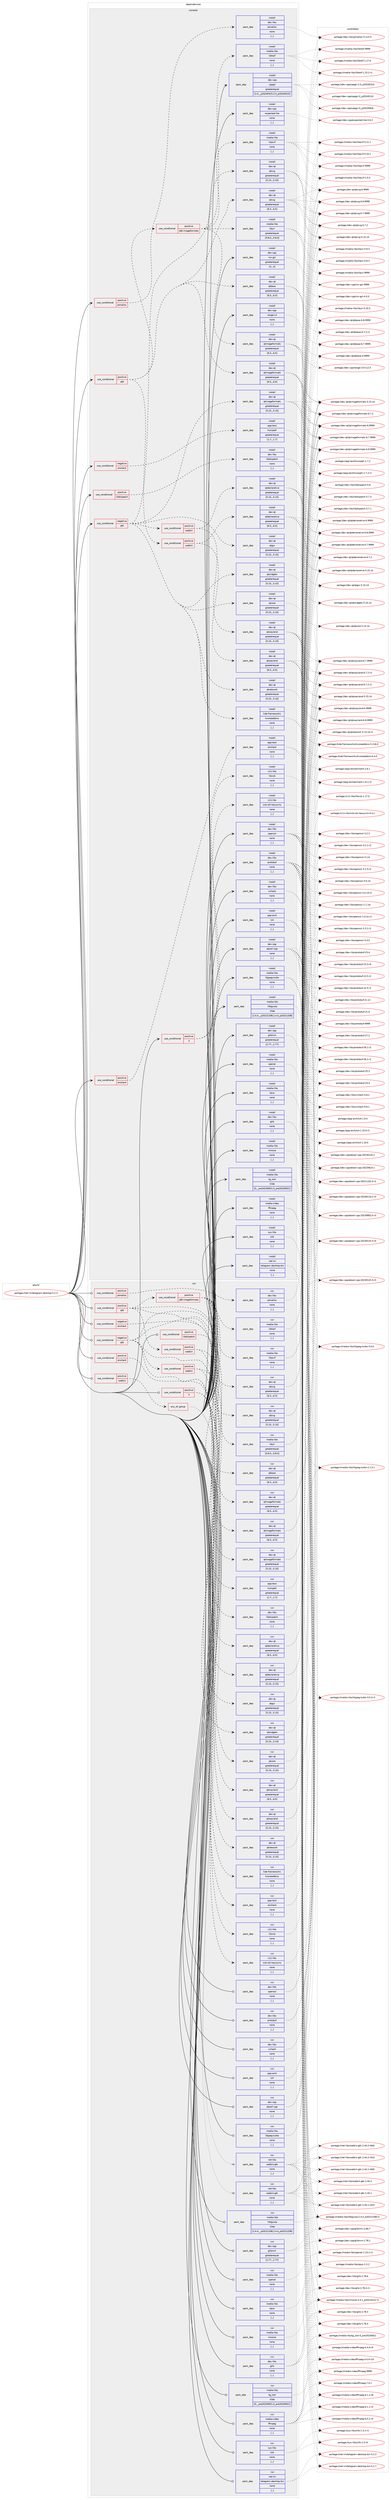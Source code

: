 digraph prolog {

# *************
# Graph options
# *************

newrank=true;
concentrate=true;
compound=true;
graph [rankdir=LR,fontname=Helvetica,fontsize=10,ranksep=1.5];#, ranksep=2.5, nodesep=0.2];
edge  [arrowhead=vee];
node  [fontname=Helvetica,fontsize=10];

# **********
# The ebuild
# **********

subgraph cluster_leftcol {
color=gray;
label=<<i>ebuild</i>>;
id [label="portage://net-im/telegram-desktop-5.2.3", color=red, width=4, href="../net-im/telegram-desktop-5.2.3.svg"];
}

# ****************
# The dependencies
# ****************

subgraph cluster_midcol {
color=gray;
label=<<i>dependencies</i>>;
subgraph cluster_compile {
fillcolor="#eeeeee";
style=filled;
label=<<i>compile</i>>;
subgraph cond92027 {
dependency353930 [label=<<TABLE BORDER="0" CELLBORDER="1" CELLSPACING="0" CELLPADDING="4"><TR><TD ROWSPAN="3" CELLPADDING="10">use_conditional</TD></TR><TR><TD>negative</TD></TR><TR><TD>enchant</TD></TR></TABLE>>, shape=none, color=red];
subgraph pack259294 {
dependency353931 [label=<<TABLE BORDER="0" CELLBORDER="1" CELLSPACING="0" CELLPADDING="4" WIDTH="220"><TR><TD ROWSPAN="6" CELLPADDING="30">pack_dep</TD></TR><TR><TD WIDTH="110">install</TD></TR><TR><TD>app-text</TD></TR><TR><TD>hunspell</TD></TR><TR><TD>greaterequal</TD></TR><TR><TD>[1.7,,,1.7]</TD></TR></TABLE>>, shape=none, color=blue];
}
dependency353930:e -> dependency353931:w [weight=20,style="dashed",arrowhead="vee"];
}
id:e -> dependency353930:w [weight=20,style="solid",arrowhead="vee"];
subgraph cond92028 {
dependency353932 [label=<<TABLE BORDER="0" CELLBORDER="1" CELLSPACING="0" CELLPADDING="4"><TR><TD ROWSPAN="3" CELLPADDING="10">use_conditional</TD></TR><TR><TD>negative</TD></TR><TR><TD>qt6</TD></TR></TABLE>>, shape=none, color=red];
subgraph pack259295 {
dependency353933 [label=<<TABLE BORDER="0" CELLBORDER="1" CELLSPACING="0" CELLPADDING="4" WIDTH="220"><TR><TD ROWSPAN="6" CELLPADDING="30">pack_dep</TD></TR><TR><TD WIDTH="110">install</TD></TR><TR><TD>dev-qt</TD></TR><TR><TD>qtcore</TD></TR><TR><TD>greaterequal</TD></TR><TR><TD>[5.15,,,5.15]</TD></TR></TABLE>>, shape=none, color=blue];
}
dependency353932:e -> dependency353933:w [weight=20,style="dashed",arrowhead="vee"];
subgraph pack259296 {
dependency353934 [label=<<TABLE BORDER="0" CELLBORDER="1" CELLSPACING="0" CELLPADDING="4" WIDTH="220"><TR><TD ROWSPAN="6" CELLPADDING="30">pack_dep</TD></TR><TR><TD WIDTH="110">install</TD></TR><TR><TD>dev-qt</TD></TR><TR><TD>qtgui</TD></TR><TR><TD>greaterequal</TD></TR><TR><TD>[5.15,,,5.15]</TD></TR></TABLE>>, shape=none, color=blue];
}
dependency353932:e -> dependency353934:w [weight=20,style="dashed",arrowhead="vee"];
subgraph pack259297 {
dependency353935 [label=<<TABLE BORDER="0" CELLBORDER="1" CELLSPACING="0" CELLPADDING="4" WIDTH="220"><TR><TD ROWSPAN="6" CELLPADDING="30">pack_dep</TD></TR><TR><TD WIDTH="110">install</TD></TR><TR><TD>dev-qt</TD></TR><TR><TD>qtimageformats</TD></TR><TR><TD>greaterequal</TD></TR><TR><TD>[5.15,,,5.15]</TD></TR></TABLE>>, shape=none, color=blue];
}
dependency353932:e -> dependency353935:w [weight=20,style="dashed",arrowhead="vee"];
subgraph pack259298 {
dependency353936 [label=<<TABLE BORDER="0" CELLBORDER="1" CELLSPACING="0" CELLPADDING="4" WIDTH="220"><TR><TD ROWSPAN="6" CELLPADDING="30">pack_dep</TD></TR><TR><TD WIDTH="110">install</TD></TR><TR><TD>dev-qt</TD></TR><TR><TD>qtnetwork</TD></TR><TR><TD>greaterequal</TD></TR><TR><TD>[5.15,,,5.15]</TD></TR></TABLE>>, shape=none, color=blue];
}
dependency353932:e -> dependency353936:w [weight=20,style="dashed",arrowhead="vee"];
subgraph pack259299 {
dependency353937 [label=<<TABLE BORDER="0" CELLBORDER="1" CELLSPACING="0" CELLPADDING="4" WIDTH="220"><TR><TD ROWSPAN="6" CELLPADDING="30">pack_dep</TD></TR><TR><TD WIDTH="110">install</TD></TR><TR><TD>dev-qt</TD></TR><TR><TD>qtsvg</TD></TR><TR><TD>greaterequal</TD></TR><TR><TD>[5.15,,,5.15]</TD></TR></TABLE>>, shape=none, color=blue];
}
dependency353932:e -> dependency353937:w [weight=20,style="dashed",arrowhead="vee"];
subgraph pack259300 {
dependency353938 [label=<<TABLE BORDER="0" CELLBORDER="1" CELLSPACING="0" CELLPADDING="4" WIDTH="220"><TR><TD ROWSPAN="6" CELLPADDING="30">pack_dep</TD></TR><TR><TD WIDTH="110">install</TD></TR><TR><TD>dev-qt</TD></TR><TR><TD>qtwidgets</TD></TR><TR><TD>greaterequal</TD></TR><TR><TD>[5.15,,,5.15]</TD></TR></TABLE>>, shape=none, color=blue];
}
dependency353932:e -> dependency353938:w [weight=20,style="dashed",arrowhead="vee"];
subgraph pack259301 {
dependency353939 [label=<<TABLE BORDER="0" CELLBORDER="1" CELLSPACING="0" CELLPADDING="4" WIDTH="220"><TR><TD ROWSPAN="6" CELLPADDING="30">pack_dep</TD></TR><TR><TD WIDTH="110">install</TD></TR><TR><TD>kde-frameworks</TD></TR><TR><TD>kcoreaddons</TD></TR><TR><TD>none</TD></TR><TR><TD>[,,]</TD></TR></TABLE>>, shape=none, color=blue];
}
dependency353932:e -> dependency353939:w [weight=20,style="dashed",arrowhead="vee"];
subgraph cond92029 {
dependency353940 [label=<<TABLE BORDER="0" CELLBORDER="1" CELLSPACING="0" CELLPADDING="4"><TR><TD ROWSPAN="3" CELLPADDING="10">use_conditional</TD></TR><TR><TD>positive</TD></TR><TR><TD>webkit</TD></TR></TABLE>>, shape=none, color=red];
subgraph pack259302 {
dependency353941 [label=<<TABLE BORDER="0" CELLBORDER="1" CELLSPACING="0" CELLPADDING="4" WIDTH="220"><TR><TD ROWSPAN="6" CELLPADDING="30">pack_dep</TD></TR><TR><TD WIDTH="110">install</TD></TR><TR><TD>dev-qt</TD></TR><TR><TD>qtdeclarative</TD></TR><TR><TD>greaterequal</TD></TR><TR><TD>[5.15,,,5.15]</TD></TR></TABLE>>, shape=none, color=blue];
}
dependency353940:e -> dependency353941:w [weight=20,style="dashed",arrowhead="vee"];
subgraph pack259303 {
dependency353942 [label=<<TABLE BORDER="0" CELLBORDER="1" CELLSPACING="0" CELLPADDING="4" WIDTH="220"><TR><TD ROWSPAN="6" CELLPADDING="30">pack_dep</TD></TR><TR><TD WIDTH="110">install</TD></TR><TR><TD>dev-qt</TD></TR><TR><TD>qtwayland</TD></TR><TR><TD>greaterequal</TD></TR><TR><TD>[5.15,,,5.15]</TD></TR></TABLE>>, shape=none, color=blue];
}
dependency353940:e -> dependency353942:w [weight=20,style="dashed",arrowhead="vee"];
}
dependency353932:e -> dependency353940:w [weight=20,style="dashed",arrowhead="vee"];
}
id:e -> dependency353932:w [weight=20,style="solid",arrowhead="vee"];
subgraph cond92030 {
dependency353943 [label=<<TABLE BORDER="0" CELLBORDER="1" CELLSPACING="0" CELLPADDING="4"><TR><TD ROWSPAN="3" CELLPADDING="10">use_conditional</TD></TR><TR><TD>positive</TD></TR><TR><TD>X</TD></TR></TABLE>>, shape=none, color=red];
subgraph pack259304 {
dependency353944 [label=<<TABLE BORDER="0" CELLBORDER="1" CELLSPACING="0" CELLPADDING="4" WIDTH="220"><TR><TD ROWSPAN="6" CELLPADDING="30">pack_dep</TD></TR><TR><TD WIDTH="110">install</TD></TR><TR><TD>x11-libs</TD></TR><TR><TD>libxcb</TD></TR><TR><TD>none</TD></TR><TR><TD>[,,]</TD></TR></TABLE>>, shape=none, color=blue];
}
dependency353943:e -> dependency353944:w [weight=20,style="dashed",arrowhead="vee"];
subgraph pack259305 {
dependency353945 [label=<<TABLE BORDER="0" CELLBORDER="1" CELLSPACING="0" CELLPADDING="4" WIDTH="220"><TR><TD ROWSPAN="6" CELLPADDING="30">pack_dep</TD></TR><TR><TD WIDTH="110">install</TD></TR><TR><TD>x11-libs</TD></TR><TR><TD>xcb-util-keysyms</TD></TR><TR><TD>none</TD></TR><TR><TD>[,,]</TD></TR></TABLE>>, shape=none, color=blue];
}
dependency353943:e -> dependency353945:w [weight=20,style="dashed",arrowhead="vee"];
}
id:e -> dependency353943:w [weight=20,style="solid",arrowhead="vee"];
subgraph cond92031 {
dependency353946 [label=<<TABLE BORDER="0" CELLBORDER="1" CELLSPACING="0" CELLPADDING="4"><TR><TD ROWSPAN="3" CELLPADDING="10">use_conditional</TD></TR><TR><TD>positive</TD></TR><TR><TD>enchant</TD></TR></TABLE>>, shape=none, color=red];
subgraph pack259306 {
dependency353947 [label=<<TABLE BORDER="0" CELLBORDER="1" CELLSPACING="0" CELLPADDING="4" WIDTH="220"><TR><TD ROWSPAN="6" CELLPADDING="30">pack_dep</TD></TR><TR><TD WIDTH="110">install</TD></TR><TR><TD>app-text</TD></TR><TR><TD>enchant</TD></TR><TR><TD>none</TD></TR><TR><TD>[,,]</TD></TR></TABLE>>, shape=none, color=blue];
}
dependency353946:e -> dependency353947:w [weight=20,style="dashed",arrowhead="vee"];
}
id:e -> dependency353946:w [weight=20,style="solid",arrowhead="vee"];
subgraph cond92032 {
dependency353948 [label=<<TABLE BORDER="0" CELLBORDER="1" CELLSPACING="0" CELLPADDING="4"><TR><TD ROWSPAN="3" CELLPADDING="10">use_conditional</TD></TR><TR><TD>positive</TD></TR><TR><TD>jemalloc</TD></TR></TABLE>>, shape=none, color=red];
subgraph pack259307 {
dependency353949 [label=<<TABLE BORDER="0" CELLBORDER="1" CELLSPACING="0" CELLPADDING="4" WIDTH="220"><TR><TD ROWSPAN="6" CELLPADDING="30">pack_dep</TD></TR><TR><TD WIDTH="110">install</TD></TR><TR><TD>dev-libs</TD></TR><TR><TD>jemalloc</TD></TR><TR><TD>none</TD></TR><TR><TD>[,,]</TD></TR></TABLE>>, shape=none, color=blue];
}
dependency353948:e -> dependency353949:w [weight=20,style="dashed",arrowhead="vee"];
}
id:e -> dependency353948:w [weight=20,style="solid",arrowhead="vee"];
subgraph cond92033 {
dependency353950 [label=<<TABLE BORDER="0" CELLBORDER="1" CELLSPACING="0" CELLPADDING="4"><TR><TD ROWSPAN="3" CELLPADDING="10">use_conditional</TD></TR><TR><TD>positive</TD></TR><TR><TD>libdispatch</TD></TR></TABLE>>, shape=none, color=red];
subgraph pack259308 {
dependency353951 [label=<<TABLE BORDER="0" CELLBORDER="1" CELLSPACING="0" CELLPADDING="4" WIDTH="220"><TR><TD ROWSPAN="6" CELLPADDING="30">pack_dep</TD></TR><TR><TD WIDTH="110">install</TD></TR><TR><TD>dev-libs</TD></TR><TR><TD>libdispatch</TD></TR><TR><TD>none</TD></TR><TR><TD>[,,]</TD></TR></TABLE>>, shape=none, color=blue];
}
dependency353950:e -> dependency353951:w [weight=20,style="dashed",arrowhead="vee"];
}
id:e -> dependency353950:w [weight=20,style="solid",arrowhead="vee"];
subgraph cond92034 {
dependency353952 [label=<<TABLE BORDER="0" CELLBORDER="1" CELLSPACING="0" CELLPADDING="4"><TR><TD ROWSPAN="3" CELLPADDING="10">use_conditional</TD></TR><TR><TD>positive</TD></TR><TR><TD>qt6</TD></TR></TABLE>>, shape=none, color=red];
subgraph pack259309 {
dependency353953 [label=<<TABLE BORDER="0" CELLBORDER="1" CELLSPACING="0" CELLPADDING="4" WIDTH="220"><TR><TD ROWSPAN="6" CELLPADDING="30">pack_dep</TD></TR><TR><TD WIDTH="110">install</TD></TR><TR><TD>dev-qt</TD></TR><TR><TD>qtbase</TD></TR><TR><TD>greaterequal</TD></TR><TR><TD>[6.5,,,6.5]</TD></TR></TABLE>>, shape=none, color=blue];
}
dependency353952:e -> dependency353953:w [weight=20,style="dashed",arrowhead="vee"];
subgraph pack259310 {
dependency353954 [label=<<TABLE BORDER="0" CELLBORDER="1" CELLSPACING="0" CELLPADDING="4" WIDTH="220"><TR><TD ROWSPAN="6" CELLPADDING="30">pack_dep</TD></TR><TR><TD WIDTH="110">install</TD></TR><TR><TD>dev-qt</TD></TR><TR><TD>qtimageformats</TD></TR><TR><TD>greaterequal</TD></TR><TR><TD>[6.5,,,6.5]</TD></TR></TABLE>>, shape=none, color=blue];
}
dependency353952:e -> dependency353954:w [weight=20,style="dashed",arrowhead="vee"];
subgraph pack259311 {
dependency353955 [label=<<TABLE BORDER="0" CELLBORDER="1" CELLSPACING="0" CELLPADDING="4" WIDTH="220"><TR><TD ROWSPAN="6" CELLPADDING="30">pack_dep</TD></TR><TR><TD WIDTH="110">install</TD></TR><TR><TD>dev-qt</TD></TR><TR><TD>qtsvg</TD></TR><TR><TD>greaterequal</TD></TR><TR><TD>[6.5,,,6.5]</TD></TR></TABLE>>, shape=none, color=blue];
}
dependency353952:e -> dependency353955:w [weight=20,style="dashed",arrowhead="vee"];
subgraph cond92035 {
dependency353956 [label=<<TABLE BORDER="0" CELLBORDER="1" CELLSPACING="0" CELLPADDING="4"><TR><TD ROWSPAN="3" CELLPADDING="10">use_conditional</TD></TR><TR><TD>positive</TD></TR><TR><TD>webkit</TD></TR></TABLE>>, shape=none, color=red];
subgraph pack259312 {
dependency353957 [label=<<TABLE BORDER="0" CELLBORDER="1" CELLSPACING="0" CELLPADDING="4" WIDTH="220"><TR><TD ROWSPAN="6" CELLPADDING="30">pack_dep</TD></TR><TR><TD WIDTH="110">install</TD></TR><TR><TD>dev-qt</TD></TR><TR><TD>qtdeclarative</TD></TR><TR><TD>greaterequal</TD></TR><TR><TD>[6.5,,,6.5]</TD></TR></TABLE>>, shape=none, color=blue];
}
dependency353956:e -> dependency353957:w [weight=20,style="dashed",arrowhead="vee"];
subgraph pack259313 {
dependency353958 [label=<<TABLE BORDER="0" CELLBORDER="1" CELLSPACING="0" CELLPADDING="4" WIDTH="220"><TR><TD ROWSPAN="6" CELLPADDING="30">pack_dep</TD></TR><TR><TD WIDTH="110">install</TD></TR><TR><TD>dev-qt</TD></TR><TR><TD>qtwayland</TD></TR><TR><TD>greaterequal</TD></TR><TR><TD>[6.5,,,6.5]</TD></TR></TABLE>>, shape=none, color=blue];
}
dependency353956:e -> dependency353958:w [weight=20,style="dashed",arrowhead="vee"];
}
dependency353952:e -> dependency353956:w [weight=20,style="dashed",arrowhead="vee"];
subgraph cond92036 {
dependency353959 [label=<<TABLE BORDER="0" CELLBORDER="1" CELLSPACING="0" CELLPADDING="4"><TR><TD ROWSPAN="3" CELLPADDING="10">use_conditional</TD></TR><TR><TD>positive</TD></TR><TR><TD>qt6-imageformats</TD></TR></TABLE>>, shape=none, color=red];
subgraph pack259314 {
dependency353960 [label=<<TABLE BORDER="0" CELLBORDER="1" CELLSPACING="0" CELLPADDING="4" WIDTH="220"><TR><TD ROWSPAN="6" CELLPADDING="30">pack_dep</TD></TR><TR><TD WIDTH="110">install</TD></TR><TR><TD>dev-qt</TD></TR><TR><TD>qtimageformats</TD></TR><TR><TD>greaterequal</TD></TR><TR><TD>[6.5,,,6.5]</TD></TR></TABLE>>, shape=none, color=blue];
}
dependency353959:e -> dependency353960:w [weight=20,style="dashed",arrowhead="vee"];
subgraph pack259315 {
dependency353961 [label=<<TABLE BORDER="0" CELLBORDER="1" CELLSPACING="0" CELLPADDING="4" WIDTH="220"><TR><TD ROWSPAN="6" CELLPADDING="30">pack_dep</TD></TR><TR><TD WIDTH="110">install</TD></TR><TR><TD>media-libs</TD></TR><TR><TD>libavif</TD></TR><TR><TD>none</TD></TR><TR><TD>[,,]</TD></TR></TABLE>>, shape=none, color=blue];
}
dependency353959:e -> dependency353961:w [weight=20,style="dashed",arrowhead="vee"];
subgraph pack259316 {
dependency353962 [label=<<TABLE BORDER="0" CELLBORDER="1" CELLSPACING="0" CELLPADDING="4" WIDTH="220"><TR><TD ROWSPAN="6" CELLPADDING="30">pack_dep</TD></TR><TR><TD WIDTH="110">install</TD></TR><TR><TD>media-libs</TD></TR><TR><TD>libheif</TD></TR><TR><TD>none</TD></TR><TR><TD>[,,]</TD></TR></TABLE>>, shape=none, color=blue];
}
dependency353959:e -> dependency353962:w [weight=20,style="dashed",arrowhead="vee"];
subgraph pack259317 {
dependency353963 [label=<<TABLE BORDER="0" CELLBORDER="1" CELLSPACING="0" CELLPADDING="4" WIDTH="220"><TR><TD ROWSPAN="6" CELLPADDING="30">pack_dep</TD></TR><TR><TD WIDTH="110">install</TD></TR><TR><TD>media-libs</TD></TR><TR><TD>libjxl</TD></TR><TR><TD>greaterequal</TD></TR><TR><TD>[0.8.0,,,0.8.0]</TD></TR></TABLE>>, shape=none, color=blue];
}
dependency353959:e -> dependency353963:w [weight=20,style="dashed",arrowhead="vee"];
}
dependency353952:e -> dependency353959:w [weight=20,style="dashed",arrowhead="vee"];
}
id:e -> dependency353952:w [weight=20,style="solid",arrowhead="vee"];
subgraph pack259318 {
dependency353964 [label=<<TABLE BORDER="0" CELLBORDER="1" CELLSPACING="0" CELLPADDING="4" WIDTH="220"><TR><TD ROWSPAN="6" CELLPADDING="30">pack_dep</TD></TR><TR><TD WIDTH="110">install</TD></TR><TR><TD>app-arch</TD></TR><TR><TD>lz4</TD></TR><TR><TD>none</TD></TR><TR><TD>[,,]</TD></TR></TABLE>>, shape=none, color=blue];
}
id:e -> dependency353964:w [weight=20,style="solid",arrowhead="vee"];
subgraph pack259319 {
dependency353965 [label=<<TABLE BORDER="0" CELLBORDER="1" CELLSPACING="0" CELLPADDING="4" WIDTH="220"><TR><TD ROWSPAN="6" CELLPADDING="30">pack_dep</TD></TR><TR><TD WIDTH="110">install</TD></TR><TR><TD>dev-cpp</TD></TR><TR><TD>abseil-cpp</TD></TR><TR><TD>none</TD></TR><TR><TD>[,,]</TD></TR></TABLE>>, shape=none, color=blue];
}
id:e -> dependency353965:w [weight=20,style="solid",arrowhead="vee"];
subgraph pack259320 {
dependency353966 [label=<<TABLE BORDER="0" CELLBORDER="1" CELLSPACING="0" CELLPADDING="4" WIDTH="220"><TR><TD ROWSPAN="6" CELLPADDING="30">pack_dep</TD></TR><TR><TD WIDTH="110">install</TD></TR><TR><TD>dev-cpp</TD></TR><TR><TD>cppgir</TD></TR><TR><TD>greaterequal</TD></TR><TR><TD>[2.0,,_p20240315,2.0_p20240315]</TD></TR></TABLE>>, shape=none, color=blue];
}
id:e -> dependency353966:w [weight=20,style="solid",arrowhead="vee"];
subgraph pack259321 {
dependency353967 [label=<<TABLE BORDER="0" CELLBORDER="1" CELLSPACING="0" CELLPADDING="4" WIDTH="220"><TR><TD ROWSPAN="6" CELLPADDING="30">pack_dep</TD></TR><TR><TD WIDTH="110">install</TD></TR><TR><TD>dev-cpp</TD></TR><TR><TD>expected-lite</TD></TR><TR><TD>none</TD></TR><TR><TD>[,,]</TD></TR></TABLE>>, shape=none, color=blue];
}
id:e -> dependency353967:w [weight=20,style="solid",arrowhead="vee"];
subgraph pack259322 {
dependency353968 [label=<<TABLE BORDER="0" CELLBORDER="1" CELLSPACING="0" CELLPADDING="4" WIDTH="220"><TR><TD ROWSPAN="6" CELLPADDING="30">pack_dep</TD></TR><TR><TD WIDTH="110">install</TD></TR><TR><TD>dev-cpp</TD></TR><TR><TD>glibmm</TD></TR><TR><TD>greaterequal</TD></TR><TR><TD>[2.77,,,2.77]</TD></TR></TABLE>>, shape=none, color=blue];
}
id:e -> dependency353968:w [weight=20,style="solid",arrowhead="vee"];
subgraph pack259323 {
dependency353969 [label=<<TABLE BORDER="0" CELLBORDER="1" CELLSPACING="0" CELLPADDING="4" WIDTH="220"><TR><TD ROWSPAN="6" CELLPADDING="30">pack_dep</TD></TR><TR><TD WIDTH="110">install</TD></TR><TR><TD>dev-cpp</TD></TR><TR><TD>ms-gsl</TD></TR><TR><TD>greaterequal</TD></TR><TR><TD>[4,,,4]</TD></TR></TABLE>>, shape=none, color=blue];
}
id:e -> dependency353969:w [weight=20,style="solid",arrowhead="vee"];
subgraph pack259324 {
dependency353970 [label=<<TABLE BORDER="0" CELLBORDER="1" CELLSPACING="0" CELLPADDING="4" WIDTH="220"><TR><TD ROWSPAN="6" CELLPADDING="30">pack_dep</TD></TR><TR><TD WIDTH="110">install</TD></TR><TR><TD>dev-cpp</TD></TR><TR><TD>range-v3</TD></TR><TR><TD>none</TD></TR><TR><TD>[,,]</TD></TR></TABLE>>, shape=none, color=blue];
}
id:e -> dependency353970:w [weight=20,style="solid",arrowhead="vee"];
subgraph pack259325 {
dependency353971 [label=<<TABLE BORDER="0" CELLBORDER="1" CELLSPACING="0" CELLPADDING="4" WIDTH="220"><TR><TD ROWSPAN="6" CELLPADDING="30">pack_dep</TD></TR><TR><TD WIDTH="110">install</TD></TR><TR><TD>dev-libs</TD></TR><TR><TD>glib</TD></TR><TR><TD>none</TD></TR><TR><TD>[,,]</TD></TR></TABLE>>, shape=none, color=blue];
}
id:e -> dependency353971:w [weight=20,style="solid",arrowhead="vee"];
subgraph pack259326 {
dependency353972 [label=<<TABLE BORDER="0" CELLBORDER="1" CELLSPACING="0" CELLPADDING="4" WIDTH="220"><TR><TD ROWSPAN="6" CELLPADDING="30">pack_dep</TD></TR><TR><TD WIDTH="110">install</TD></TR><TR><TD>dev-libs</TD></TR><TR><TD>openssl</TD></TR><TR><TD>none</TD></TR><TR><TD>[,,]</TD></TR></TABLE>>, shape=none, color=blue];
}
id:e -> dependency353972:w [weight=20,style="solid",arrowhead="vee"];
subgraph pack259327 {
dependency353973 [label=<<TABLE BORDER="0" CELLBORDER="1" CELLSPACING="0" CELLPADDING="4" WIDTH="220"><TR><TD ROWSPAN="6" CELLPADDING="30">pack_dep</TD></TR><TR><TD WIDTH="110">install</TD></TR><TR><TD>dev-libs</TD></TR><TR><TD>protobuf</TD></TR><TR><TD>none</TD></TR><TR><TD>[,,]</TD></TR></TABLE>>, shape=none, color=blue];
}
id:e -> dependency353973:w [weight=20,style="solid",arrowhead="vee"];
subgraph pack259328 {
dependency353974 [label=<<TABLE BORDER="0" CELLBORDER="1" CELLSPACING="0" CELLPADDING="4" WIDTH="220"><TR><TD ROWSPAN="6" CELLPADDING="30">pack_dep</TD></TR><TR><TD WIDTH="110">install</TD></TR><TR><TD>dev-libs</TD></TR><TR><TD>xxhash</TD></TR><TR><TD>none</TD></TR><TR><TD>[,,]</TD></TR></TABLE>>, shape=none, color=blue];
}
id:e -> dependency353974:w [weight=20,style="solid",arrowhead="vee"];
subgraph pack259329 {
dependency353975 [label=<<TABLE BORDER="0" CELLBORDER="1" CELLSPACING="0" CELLPADDING="4" WIDTH="220"><TR><TD ROWSPAN="6" CELLPADDING="30">pack_dep</TD></TR><TR><TD WIDTH="110">install</TD></TR><TR><TD>media-libs</TD></TR><TR><TD>libjpeg-turbo</TD></TR><TR><TD>none</TD></TR><TR><TD>[,,]</TD></TR></TABLE>>, shape=none, color=blue];
}
id:e -> dependency353975:w [weight=20,style="solid",arrowhead="vee"];
subgraph pack259330 {
dependency353976 [label=<<TABLE BORDER="0" CELLBORDER="1" CELLSPACING="0" CELLPADDING="4" WIDTH="220"><TR><TD ROWSPAN="6" CELLPADDING="30">pack_dep</TD></TR><TR><TD WIDTH="110">install</TD></TR><TR><TD>media-libs</TD></TR><TR><TD>libtgvoip</TD></TR><TR><TD>tilde</TD></TR><TR><TD>[2.4.4,,_p20221208,2.4.4_p20221208]</TD></TR></TABLE>>, shape=none, color=blue];
}
id:e -> dependency353976:w [weight=20,style="solid",arrowhead="vee"];
subgraph pack259331 {
dependency353977 [label=<<TABLE BORDER="0" CELLBORDER="1" CELLSPACING="0" CELLPADDING="4" WIDTH="220"><TR><TD ROWSPAN="6" CELLPADDING="30">pack_dep</TD></TR><TR><TD WIDTH="110">install</TD></TR><TR><TD>media-libs</TD></TR><TR><TD>openal</TD></TR><TR><TD>none</TD></TR><TR><TD>[,,]</TD></TR></TABLE>>, shape=none, color=blue];
}
id:e -> dependency353977:w [weight=20,style="solid",arrowhead="vee"];
subgraph pack259332 {
dependency353978 [label=<<TABLE BORDER="0" CELLBORDER="1" CELLSPACING="0" CELLPADDING="4" WIDTH="220"><TR><TD ROWSPAN="6" CELLPADDING="30">pack_dep</TD></TR><TR><TD WIDTH="110">install</TD></TR><TR><TD>media-libs</TD></TR><TR><TD>opus</TD></TR><TR><TD>none</TD></TR><TR><TD>[,,]</TD></TR></TABLE>>, shape=none, color=blue];
}
id:e -> dependency353978:w [weight=20,style="solid",arrowhead="vee"];
subgraph pack259333 {
dependency353979 [label=<<TABLE BORDER="0" CELLBORDER="1" CELLSPACING="0" CELLPADDING="4" WIDTH="220"><TR><TD ROWSPAN="6" CELLPADDING="30">pack_dep</TD></TR><TR><TD WIDTH="110">install</TD></TR><TR><TD>media-libs</TD></TR><TR><TD>rnnoise</TD></TR><TR><TD>none</TD></TR><TR><TD>[,,]</TD></TR></TABLE>>, shape=none, color=blue];
}
id:e -> dependency353979:w [weight=20,style="solid",arrowhead="vee"];
subgraph pack259334 {
dependency353980 [label=<<TABLE BORDER="0" CELLBORDER="1" CELLSPACING="0" CELLPADDING="4" WIDTH="220"><TR><TD ROWSPAN="6" CELLPADDING="30">pack_dep</TD></TR><TR><TD WIDTH="110">install</TD></TR><TR><TD>media-libs</TD></TR><TR><TD>tg_owt</TD></TR><TR><TD>tilde</TD></TR><TR><TD>[0,,_pre20230921,0_pre20230921]</TD></TR></TABLE>>, shape=none, color=blue];
}
id:e -> dependency353980:w [weight=20,style="solid",arrowhead="vee"];
subgraph pack259335 {
dependency353981 [label=<<TABLE BORDER="0" CELLBORDER="1" CELLSPACING="0" CELLPADDING="4" WIDTH="220"><TR><TD ROWSPAN="6" CELLPADDING="30">pack_dep</TD></TR><TR><TD WIDTH="110">install</TD></TR><TR><TD>media-video</TD></TR><TR><TD>ffmpeg</TD></TR><TR><TD>none</TD></TR><TR><TD>[,,]</TD></TR></TABLE>>, shape=none, color=blue];
}
id:e -> dependency353981:w [weight=20,style="solid",arrowhead="vee"];
subgraph pack259336 {
dependency353982 [label=<<TABLE BORDER="0" CELLBORDER="1" CELLSPACING="0" CELLPADDING="4" WIDTH="220"><TR><TD ROWSPAN="6" CELLPADDING="30">pack_dep</TD></TR><TR><TD WIDTH="110">install</TD></TR><TR><TD>sys-libs</TD></TR><TR><TD>zlib</TD></TR><TR><TD>none</TD></TR><TR><TD>[,,]</TD></TR></TABLE>>, shape=none, color=blue];
}
id:e -> dependency353982:w [weight=20,style="solid",arrowhead="vee"];
subgraph pack259337 {
dependency353983 [label=<<TABLE BORDER="0" CELLBORDER="1" CELLSPACING="0" CELLPADDING="4" WIDTH="220"><TR><TD ROWSPAN="6" CELLPADDING="30">pack_dep</TD></TR><TR><TD WIDTH="110">install</TD></TR><TR><TD>net-im</TD></TR><TR><TD>telegram-desktop-bin</TD></TR><TR><TD>none</TD></TR><TR><TD>[,,]</TD></TR></TABLE>>, shape=none, color=blue];
}
id:e -> dependency353983:w [weight=20,style="solid",arrowhead="vee"];
}
subgraph cluster_compileandrun {
fillcolor="#eeeeee";
style=filled;
label=<<i>compile and run</i>>;
}
subgraph cluster_run {
fillcolor="#eeeeee";
style=filled;
label=<<i>run</i>>;
subgraph cond92037 {
dependency353984 [label=<<TABLE BORDER="0" CELLBORDER="1" CELLSPACING="0" CELLPADDING="4"><TR><TD ROWSPAN="3" CELLPADDING="10">use_conditional</TD></TR><TR><TD>negative</TD></TR><TR><TD>enchant</TD></TR></TABLE>>, shape=none, color=red];
subgraph pack259338 {
dependency353985 [label=<<TABLE BORDER="0" CELLBORDER="1" CELLSPACING="0" CELLPADDING="4" WIDTH="220"><TR><TD ROWSPAN="6" CELLPADDING="30">pack_dep</TD></TR><TR><TD WIDTH="110">run</TD></TR><TR><TD>app-text</TD></TR><TR><TD>hunspell</TD></TR><TR><TD>greaterequal</TD></TR><TR><TD>[1.7,,,1.7]</TD></TR></TABLE>>, shape=none, color=blue];
}
dependency353984:e -> dependency353985:w [weight=20,style="dashed",arrowhead="vee"];
}
id:e -> dependency353984:w [weight=20,style="solid",arrowhead="odot"];
subgraph cond92038 {
dependency353986 [label=<<TABLE BORDER="0" CELLBORDER="1" CELLSPACING="0" CELLPADDING="4"><TR><TD ROWSPAN="3" CELLPADDING="10">use_conditional</TD></TR><TR><TD>negative</TD></TR><TR><TD>qt6</TD></TR></TABLE>>, shape=none, color=red];
subgraph pack259339 {
dependency353987 [label=<<TABLE BORDER="0" CELLBORDER="1" CELLSPACING="0" CELLPADDING="4" WIDTH="220"><TR><TD ROWSPAN="6" CELLPADDING="30">pack_dep</TD></TR><TR><TD WIDTH="110">run</TD></TR><TR><TD>dev-qt</TD></TR><TR><TD>qtcore</TD></TR><TR><TD>greaterequal</TD></TR><TR><TD>[5.15,,,5.15]</TD></TR></TABLE>>, shape=none, color=blue];
}
dependency353986:e -> dependency353987:w [weight=20,style="dashed",arrowhead="vee"];
subgraph pack259340 {
dependency353988 [label=<<TABLE BORDER="0" CELLBORDER="1" CELLSPACING="0" CELLPADDING="4" WIDTH="220"><TR><TD ROWSPAN="6" CELLPADDING="30">pack_dep</TD></TR><TR><TD WIDTH="110">run</TD></TR><TR><TD>dev-qt</TD></TR><TR><TD>qtgui</TD></TR><TR><TD>greaterequal</TD></TR><TR><TD>[5.15,,,5.15]</TD></TR></TABLE>>, shape=none, color=blue];
}
dependency353986:e -> dependency353988:w [weight=20,style="dashed",arrowhead="vee"];
subgraph pack259341 {
dependency353989 [label=<<TABLE BORDER="0" CELLBORDER="1" CELLSPACING="0" CELLPADDING="4" WIDTH="220"><TR><TD ROWSPAN="6" CELLPADDING="30">pack_dep</TD></TR><TR><TD WIDTH="110">run</TD></TR><TR><TD>dev-qt</TD></TR><TR><TD>qtimageformats</TD></TR><TR><TD>greaterequal</TD></TR><TR><TD>[5.15,,,5.15]</TD></TR></TABLE>>, shape=none, color=blue];
}
dependency353986:e -> dependency353989:w [weight=20,style="dashed",arrowhead="vee"];
subgraph pack259342 {
dependency353990 [label=<<TABLE BORDER="0" CELLBORDER="1" CELLSPACING="0" CELLPADDING="4" WIDTH="220"><TR><TD ROWSPAN="6" CELLPADDING="30">pack_dep</TD></TR><TR><TD WIDTH="110">run</TD></TR><TR><TD>dev-qt</TD></TR><TR><TD>qtnetwork</TD></TR><TR><TD>greaterequal</TD></TR><TR><TD>[5.15,,,5.15]</TD></TR></TABLE>>, shape=none, color=blue];
}
dependency353986:e -> dependency353990:w [weight=20,style="dashed",arrowhead="vee"];
subgraph pack259343 {
dependency353991 [label=<<TABLE BORDER="0" CELLBORDER="1" CELLSPACING="0" CELLPADDING="4" WIDTH="220"><TR><TD ROWSPAN="6" CELLPADDING="30">pack_dep</TD></TR><TR><TD WIDTH="110">run</TD></TR><TR><TD>dev-qt</TD></TR><TR><TD>qtsvg</TD></TR><TR><TD>greaterequal</TD></TR><TR><TD>[5.15,,,5.15]</TD></TR></TABLE>>, shape=none, color=blue];
}
dependency353986:e -> dependency353991:w [weight=20,style="dashed",arrowhead="vee"];
subgraph pack259344 {
dependency353992 [label=<<TABLE BORDER="0" CELLBORDER="1" CELLSPACING="0" CELLPADDING="4" WIDTH="220"><TR><TD ROWSPAN="6" CELLPADDING="30">pack_dep</TD></TR><TR><TD WIDTH="110">run</TD></TR><TR><TD>dev-qt</TD></TR><TR><TD>qtwidgets</TD></TR><TR><TD>greaterequal</TD></TR><TR><TD>[5.15,,,5.15]</TD></TR></TABLE>>, shape=none, color=blue];
}
dependency353986:e -> dependency353992:w [weight=20,style="dashed",arrowhead="vee"];
subgraph pack259345 {
dependency353993 [label=<<TABLE BORDER="0" CELLBORDER="1" CELLSPACING="0" CELLPADDING="4" WIDTH="220"><TR><TD ROWSPAN="6" CELLPADDING="30">pack_dep</TD></TR><TR><TD WIDTH="110">run</TD></TR><TR><TD>kde-frameworks</TD></TR><TR><TD>kcoreaddons</TD></TR><TR><TD>none</TD></TR><TR><TD>[,,]</TD></TR></TABLE>>, shape=none, color=blue];
}
dependency353986:e -> dependency353993:w [weight=20,style="dashed",arrowhead="vee"];
subgraph cond92039 {
dependency353994 [label=<<TABLE BORDER="0" CELLBORDER="1" CELLSPACING="0" CELLPADDING="4"><TR><TD ROWSPAN="3" CELLPADDING="10">use_conditional</TD></TR><TR><TD>positive</TD></TR><TR><TD>webkit</TD></TR></TABLE>>, shape=none, color=red];
subgraph pack259346 {
dependency353995 [label=<<TABLE BORDER="0" CELLBORDER="1" CELLSPACING="0" CELLPADDING="4" WIDTH="220"><TR><TD ROWSPAN="6" CELLPADDING="30">pack_dep</TD></TR><TR><TD WIDTH="110">run</TD></TR><TR><TD>dev-qt</TD></TR><TR><TD>qtdeclarative</TD></TR><TR><TD>greaterequal</TD></TR><TR><TD>[5.15,,,5.15]</TD></TR></TABLE>>, shape=none, color=blue];
}
dependency353994:e -> dependency353995:w [weight=20,style="dashed",arrowhead="vee"];
subgraph pack259347 {
dependency353996 [label=<<TABLE BORDER="0" CELLBORDER="1" CELLSPACING="0" CELLPADDING="4" WIDTH="220"><TR><TD ROWSPAN="6" CELLPADDING="30">pack_dep</TD></TR><TR><TD WIDTH="110">run</TD></TR><TR><TD>dev-qt</TD></TR><TR><TD>qtwayland</TD></TR><TR><TD>greaterequal</TD></TR><TR><TD>[5.15,,,5.15]</TD></TR></TABLE>>, shape=none, color=blue];
}
dependency353994:e -> dependency353996:w [weight=20,style="dashed",arrowhead="vee"];
}
dependency353986:e -> dependency353994:w [weight=20,style="dashed",arrowhead="vee"];
}
id:e -> dependency353986:w [weight=20,style="solid",arrowhead="odot"];
subgraph cond92040 {
dependency353997 [label=<<TABLE BORDER="0" CELLBORDER="1" CELLSPACING="0" CELLPADDING="4"><TR><TD ROWSPAN="3" CELLPADDING="10">use_conditional</TD></TR><TR><TD>positive</TD></TR><TR><TD>X</TD></TR></TABLE>>, shape=none, color=red];
subgraph pack259348 {
dependency353998 [label=<<TABLE BORDER="0" CELLBORDER="1" CELLSPACING="0" CELLPADDING="4" WIDTH="220"><TR><TD ROWSPAN="6" CELLPADDING="30">pack_dep</TD></TR><TR><TD WIDTH="110">run</TD></TR><TR><TD>x11-libs</TD></TR><TR><TD>libxcb</TD></TR><TR><TD>none</TD></TR><TR><TD>[,,]</TD></TR></TABLE>>, shape=none, color=blue];
}
dependency353997:e -> dependency353998:w [weight=20,style="dashed",arrowhead="vee"];
subgraph pack259349 {
dependency353999 [label=<<TABLE BORDER="0" CELLBORDER="1" CELLSPACING="0" CELLPADDING="4" WIDTH="220"><TR><TD ROWSPAN="6" CELLPADDING="30">pack_dep</TD></TR><TR><TD WIDTH="110">run</TD></TR><TR><TD>x11-libs</TD></TR><TR><TD>xcb-util-keysyms</TD></TR><TR><TD>none</TD></TR><TR><TD>[,,]</TD></TR></TABLE>>, shape=none, color=blue];
}
dependency353997:e -> dependency353999:w [weight=20,style="dashed",arrowhead="vee"];
}
id:e -> dependency353997:w [weight=20,style="solid",arrowhead="odot"];
subgraph cond92041 {
dependency354000 [label=<<TABLE BORDER="0" CELLBORDER="1" CELLSPACING="0" CELLPADDING="4"><TR><TD ROWSPAN="3" CELLPADDING="10">use_conditional</TD></TR><TR><TD>positive</TD></TR><TR><TD>enchant</TD></TR></TABLE>>, shape=none, color=red];
subgraph pack259350 {
dependency354001 [label=<<TABLE BORDER="0" CELLBORDER="1" CELLSPACING="0" CELLPADDING="4" WIDTH="220"><TR><TD ROWSPAN="6" CELLPADDING="30">pack_dep</TD></TR><TR><TD WIDTH="110">run</TD></TR><TR><TD>app-text</TD></TR><TR><TD>enchant</TD></TR><TR><TD>none</TD></TR><TR><TD>[,,]</TD></TR></TABLE>>, shape=none, color=blue];
}
dependency354000:e -> dependency354001:w [weight=20,style="dashed",arrowhead="vee"];
}
id:e -> dependency354000:w [weight=20,style="solid",arrowhead="odot"];
subgraph cond92042 {
dependency354002 [label=<<TABLE BORDER="0" CELLBORDER="1" CELLSPACING="0" CELLPADDING="4"><TR><TD ROWSPAN="3" CELLPADDING="10">use_conditional</TD></TR><TR><TD>positive</TD></TR><TR><TD>jemalloc</TD></TR></TABLE>>, shape=none, color=red];
subgraph pack259351 {
dependency354003 [label=<<TABLE BORDER="0" CELLBORDER="1" CELLSPACING="0" CELLPADDING="4" WIDTH="220"><TR><TD ROWSPAN="6" CELLPADDING="30">pack_dep</TD></TR><TR><TD WIDTH="110">run</TD></TR><TR><TD>dev-libs</TD></TR><TR><TD>jemalloc</TD></TR><TR><TD>none</TD></TR><TR><TD>[,,]</TD></TR></TABLE>>, shape=none, color=blue];
}
dependency354002:e -> dependency354003:w [weight=20,style="dashed",arrowhead="vee"];
}
id:e -> dependency354002:w [weight=20,style="solid",arrowhead="odot"];
subgraph cond92043 {
dependency354004 [label=<<TABLE BORDER="0" CELLBORDER="1" CELLSPACING="0" CELLPADDING="4"><TR><TD ROWSPAN="3" CELLPADDING="10">use_conditional</TD></TR><TR><TD>positive</TD></TR><TR><TD>libdispatch</TD></TR></TABLE>>, shape=none, color=red];
subgraph pack259352 {
dependency354005 [label=<<TABLE BORDER="0" CELLBORDER="1" CELLSPACING="0" CELLPADDING="4" WIDTH="220"><TR><TD ROWSPAN="6" CELLPADDING="30">pack_dep</TD></TR><TR><TD WIDTH="110">run</TD></TR><TR><TD>dev-libs</TD></TR><TR><TD>libdispatch</TD></TR><TR><TD>none</TD></TR><TR><TD>[,,]</TD></TR></TABLE>>, shape=none, color=blue];
}
dependency354004:e -> dependency354005:w [weight=20,style="dashed",arrowhead="vee"];
}
id:e -> dependency354004:w [weight=20,style="solid",arrowhead="odot"];
subgraph cond92044 {
dependency354006 [label=<<TABLE BORDER="0" CELLBORDER="1" CELLSPACING="0" CELLPADDING="4"><TR><TD ROWSPAN="3" CELLPADDING="10">use_conditional</TD></TR><TR><TD>positive</TD></TR><TR><TD>qt6</TD></TR></TABLE>>, shape=none, color=red];
subgraph pack259353 {
dependency354007 [label=<<TABLE BORDER="0" CELLBORDER="1" CELLSPACING="0" CELLPADDING="4" WIDTH="220"><TR><TD ROWSPAN="6" CELLPADDING="30">pack_dep</TD></TR><TR><TD WIDTH="110">run</TD></TR><TR><TD>dev-qt</TD></TR><TR><TD>qtbase</TD></TR><TR><TD>greaterequal</TD></TR><TR><TD>[6.5,,,6.5]</TD></TR></TABLE>>, shape=none, color=blue];
}
dependency354006:e -> dependency354007:w [weight=20,style="dashed",arrowhead="vee"];
subgraph pack259354 {
dependency354008 [label=<<TABLE BORDER="0" CELLBORDER="1" CELLSPACING="0" CELLPADDING="4" WIDTH="220"><TR><TD ROWSPAN="6" CELLPADDING="30">pack_dep</TD></TR><TR><TD WIDTH="110">run</TD></TR><TR><TD>dev-qt</TD></TR><TR><TD>qtimageformats</TD></TR><TR><TD>greaterequal</TD></TR><TR><TD>[6.5,,,6.5]</TD></TR></TABLE>>, shape=none, color=blue];
}
dependency354006:e -> dependency354008:w [weight=20,style="dashed",arrowhead="vee"];
subgraph pack259355 {
dependency354009 [label=<<TABLE BORDER="0" CELLBORDER="1" CELLSPACING="0" CELLPADDING="4" WIDTH="220"><TR><TD ROWSPAN="6" CELLPADDING="30">pack_dep</TD></TR><TR><TD WIDTH="110">run</TD></TR><TR><TD>dev-qt</TD></TR><TR><TD>qtsvg</TD></TR><TR><TD>greaterequal</TD></TR><TR><TD>[6.5,,,6.5]</TD></TR></TABLE>>, shape=none, color=blue];
}
dependency354006:e -> dependency354009:w [weight=20,style="dashed",arrowhead="vee"];
subgraph cond92045 {
dependency354010 [label=<<TABLE BORDER="0" CELLBORDER="1" CELLSPACING="0" CELLPADDING="4"><TR><TD ROWSPAN="3" CELLPADDING="10">use_conditional</TD></TR><TR><TD>positive</TD></TR><TR><TD>webkit</TD></TR></TABLE>>, shape=none, color=red];
subgraph pack259356 {
dependency354011 [label=<<TABLE BORDER="0" CELLBORDER="1" CELLSPACING="0" CELLPADDING="4" WIDTH="220"><TR><TD ROWSPAN="6" CELLPADDING="30">pack_dep</TD></TR><TR><TD WIDTH="110">run</TD></TR><TR><TD>dev-qt</TD></TR><TR><TD>qtdeclarative</TD></TR><TR><TD>greaterequal</TD></TR><TR><TD>[6.5,,,6.5]</TD></TR></TABLE>>, shape=none, color=blue];
}
dependency354010:e -> dependency354011:w [weight=20,style="dashed",arrowhead="vee"];
subgraph pack259357 {
dependency354012 [label=<<TABLE BORDER="0" CELLBORDER="1" CELLSPACING="0" CELLPADDING="4" WIDTH="220"><TR><TD ROWSPAN="6" CELLPADDING="30">pack_dep</TD></TR><TR><TD WIDTH="110">run</TD></TR><TR><TD>dev-qt</TD></TR><TR><TD>qtwayland</TD></TR><TR><TD>greaterequal</TD></TR><TR><TD>[6.5,,,6.5]</TD></TR></TABLE>>, shape=none, color=blue];
}
dependency354010:e -> dependency354012:w [weight=20,style="dashed",arrowhead="vee"];
}
dependency354006:e -> dependency354010:w [weight=20,style="dashed",arrowhead="vee"];
subgraph cond92046 {
dependency354013 [label=<<TABLE BORDER="0" CELLBORDER="1" CELLSPACING="0" CELLPADDING="4"><TR><TD ROWSPAN="3" CELLPADDING="10">use_conditional</TD></TR><TR><TD>positive</TD></TR><TR><TD>qt6-imageformats</TD></TR></TABLE>>, shape=none, color=red];
subgraph pack259358 {
dependency354014 [label=<<TABLE BORDER="0" CELLBORDER="1" CELLSPACING="0" CELLPADDING="4" WIDTH="220"><TR><TD ROWSPAN="6" CELLPADDING="30">pack_dep</TD></TR><TR><TD WIDTH="110">run</TD></TR><TR><TD>dev-qt</TD></TR><TR><TD>qtimageformats</TD></TR><TR><TD>greaterequal</TD></TR><TR><TD>[6.5,,,6.5]</TD></TR></TABLE>>, shape=none, color=blue];
}
dependency354013:e -> dependency354014:w [weight=20,style="dashed",arrowhead="vee"];
subgraph pack259359 {
dependency354015 [label=<<TABLE BORDER="0" CELLBORDER="1" CELLSPACING="0" CELLPADDING="4" WIDTH="220"><TR><TD ROWSPAN="6" CELLPADDING="30">pack_dep</TD></TR><TR><TD WIDTH="110">run</TD></TR><TR><TD>media-libs</TD></TR><TR><TD>libavif</TD></TR><TR><TD>none</TD></TR><TR><TD>[,,]</TD></TR></TABLE>>, shape=none, color=blue];
}
dependency354013:e -> dependency354015:w [weight=20,style="dashed",arrowhead="vee"];
subgraph pack259360 {
dependency354016 [label=<<TABLE BORDER="0" CELLBORDER="1" CELLSPACING="0" CELLPADDING="4" WIDTH="220"><TR><TD ROWSPAN="6" CELLPADDING="30">pack_dep</TD></TR><TR><TD WIDTH="110">run</TD></TR><TR><TD>media-libs</TD></TR><TR><TD>libheif</TD></TR><TR><TD>none</TD></TR><TR><TD>[,,]</TD></TR></TABLE>>, shape=none, color=blue];
}
dependency354013:e -> dependency354016:w [weight=20,style="dashed",arrowhead="vee"];
subgraph pack259361 {
dependency354017 [label=<<TABLE BORDER="0" CELLBORDER="1" CELLSPACING="0" CELLPADDING="4" WIDTH="220"><TR><TD ROWSPAN="6" CELLPADDING="30">pack_dep</TD></TR><TR><TD WIDTH="110">run</TD></TR><TR><TD>media-libs</TD></TR><TR><TD>libjxl</TD></TR><TR><TD>greaterequal</TD></TR><TR><TD>[0.8.0,,,0.8.0]</TD></TR></TABLE>>, shape=none, color=blue];
}
dependency354013:e -> dependency354017:w [weight=20,style="dashed",arrowhead="vee"];
}
dependency354006:e -> dependency354013:w [weight=20,style="dashed",arrowhead="vee"];
}
id:e -> dependency354006:w [weight=20,style="solid",arrowhead="odot"];
subgraph cond92047 {
dependency354018 [label=<<TABLE BORDER="0" CELLBORDER="1" CELLSPACING="0" CELLPADDING="4"><TR><TD ROWSPAN="3" CELLPADDING="10">use_conditional</TD></TR><TR><TD>positive</TD></TR><TR><TD>webkit</TD></TR></TABLE>>, shape=none, color=red];
subgraph any2427 {
dependency354019 [label=<<TABLE BORDER="0" CELLBORDER="1" CELLSPACING="0" CELLPADDING="4"><TR><TD CELLPADDING="10">any_of_group</TD></TR></TABLE>>, shape=none, color=red];subgraph pack259362 {
dependency354020 [label=<<TABLE BORDER="0" CELLBORDER="1" CELLSPACING="0" CELLPADDING="4" WIDTH="220"><TR><TD ROWSPAN="6" CELLPADDING="30">pack_dep</TD></TR><TR><TD WIDTH="110">run</TD></TR><TR><TD>net-libs</TD></TR><TR><TD>webkit-gtk</TD></TR><TR><TD>none</TD></TR><TR><TD>[,,]</TD></TR></TABLE>>, shape=none, color=blue];
}
dependency354019:e -> dependency354020:w [weight=20,style="dotted",arrowhead="oinv"];
subgraph pack259363 {
dependency354021 [label=<<TABLE BORDER="0" CELLBORDER="1" CELLSPACING="0" CELLPADDING="4" WIDTH="220"><TR><TD ROWSPAN="6" CELLPADDING="30">pack_dep</TD></TR><TR><TD WIDTH="110">run</TD></TR><TR><TD>net-libs</TD></TR><TR><TD>webkit-gtk</TD></TR><TR><TD>none</TD></TR><TR><TD>[,,]</TD></TR></TABLE>>, shape=none, color=blue];
}
dependency354019:e -> dependency354021:w [weight=20,style="dotted",arrowhead="oinv"];
}
dependency354018:e -> dependency354019:w [weight=20,style="dashed",arrowhead="vee"];
}
id:e -> dependency354018:w [weight=20,style="solid",arrowhead="odot"];
subgraph pack259364 {
dependency354022 [label=<<TABLE BORDER="0" CELLBORDER="1" CELLSPACING="0" CELLPADDING="4" WIDTH="220"><TR><TD ROWSPAN="6" CELLPADDING="30">pack_dep</TD></TR><TR><TD WIDTH="110">run</TD></TR><TR><TD>app-arch</TD></TR><TR><TD>lz4</TD></TR><TR><TD>none</TD></TR><TR><TD>[,,]</TD></TR></TABLE>>, shape=none, color=blue];
}
id:e -> dependency354022:w [weight=20,style="solid",arrowhead="odot"];
subgraph pack259365 {
dependency354023 [label=<<TABLE BORDER="0" CELLBORDER="1" CELLSPACING="0" CELLPADDING="4" WIDTH="220"><TR><TD ROWSPAN="6" CELLPADDING="30">pack_dep</TD></TR><TR><TD WIDTH="110">run</TD></TR><TR><TD>dev-cpp</TD></TR><TR><TD>abseil-cpp</TD></TR><TR><TD>none</TD></TR><TR><TD>[,,]</TD></TR></TABLE>>, shape=none, color=blue];
}
id:e -> dependency354023:w [weight=20,style="solid",arrowhead="odot"];
subgraph pack259366 {
dependency354024 [label=<<TABLE BORDER="0" CELLBORDER="1" CELLSPACING="0" CELLPADDING="4" WIDTH="220"><TR><TD ROWSPAN="6" CELLPADDING="30">pack_dep</TD></TR><TR><TD WIDTH="110">run</TD></TR><TR><TD>dev-cpp</TD></TR><TR><TD>glibmm</TD></TR><TR><TD>greaterequal</TD></TR><TR><TD>[2.77,,,2.77]</TD></TR></TABLE>>, shape=none, color=blue];
}
id:e -> dependency354024:w [weight=20,style="solid",arrowhead="odot"];
subgraph pack259367 {
dependency354025 [label=<<TABLE BORDER="0" CELLBORDER="1" CELLSPACING="0" CELLPADDING="4" WIDTH="220"><TR><TD ROWSPAN="6" CELLPADDING="30">pack_dep</TD></TR><TR><TD WIDTH="110">run</TD></TR><TR><TD>dev-libs</TD></TR><TR><TD>glib</TD></TR><TR><TD>none</TD></TR><TR><TD>[,,]</TD></TR></TABLE>>, shape=none, color=blue];
}
id:e -> dependency354025:w [weight=20,style="solid",arrowhead="odot"];
subgraph pack259368 {
dependency354026 [label=<<TABLE BORDER="0" CELLBORDER="1" CELLSPACING="0" CELLPADDING="4" WIDTH="220"><TR><TD ROWSPAN="6" CELLPADDING="30">pack_dep</TD></TR><TR><TD WIDTH="110">run</TD></TR><TR><TD>dev-libs</TD></TR><TR><TD>openssl</TD></TR><TR><TD>none</TD></TR><TR><TD>[,,]</TD></TR></TABLE>>, shape=none, color=blue];
}
id:e -> dependency354026:w [weight=20,style="solid",arrowhead="odot"];
subgraph pack259369 {
dependency354027 [label=<<TABLE BORDER="0" CELLBORDER="1" CELLSPACING="0" CELLPADDING="4" WIDTH="220"><TR><TD ROWSPAN="6" CELLPADDING="30">pack_dep</TD></TR><TR><TD WIDTH="110">run</TD></TR><TR><TD>dev-libs</TD></TR><TR><TD>protobuf</TD></TR><TR><TD>none</TD></TR><TR><TD>[,,]</TD></TR></TABLE>>, shape=none, color=blue];
}
id:e -> dependency354027:w [weight=20,style="solid",arrowhead="odot"];
subgraph pack259370 {
dependency354028 [label=<<TABLE BORDER="0" CELLBORDER="1" CELLSPACING="0" CELLPADDING="4" WIDTH="220"><TR><TD ROWSPAN="6" CELLPADDING="30">pack_dep</TD></TR><TR><TD WIDTH="110">run</TD></TR><TR><TD>dev-libs</TD></TR><TR><TD>xxhash</TD></TR><TR><TD>none</TD></TR><TR><TD>[,,]</TD></TR></TABLE>>, shape=none, color=blue];
}
id:e -> dependency354028:w [weight=20,style="solid",arrowhead="odot"];
subgraph pack259371 {
dependency354029 [label=<<TABLE BORDER="0" CELLBORDER="1" CELLSPACING="0" CELLPADDING="4" WIDTH="220"><TR><TD ROWSPAN="6" CELLPADDING="30">pack_dep</TD></TR><TR><TD WIDTH="110">run</TD></TR><TR><TD>media-libs</TD></TR><TR><TD>libjpeg-turbo</TD></TR><TR><TD>none</TD></TR><TR><TD>[,,]</TD></TR></TABLE>>, shape=none, color=blue];
}
id:e -> dependency354029:w [weight=20,style="solid",arrowhead="odot"];
subgraph pack259372 {
dependency354030 [label=<<TABLE BORDER="0" CELLBORDER="1" CELLSPACING="0" CELLPADDING="4" WIDTH="220"><TR><TD ROWSPAN="6" CELLPADDING="30">pack_dep</TD></TR><TR><TD WIDTH="110">run</TD></TR><TR><TD>media-libs</TD></TR><TR><TD>libtgvoip</TD></TR><TR><TD>tilde</TD></TR><TR><TD>[2.4.4,,_p20221208,2.4.4_p20221208]</TD></TR></TABLE>>, shape=none, color=blue];
}
id:e -> dependency354030:w [weight=20,style="solid",arrowhead="odot"];
subgraph pack259373 {
dependency354031 [label=<<TABLE BORDER="0" CELLBORDER="1" CELLSPACING="0" CELLPADDING="4" WIDTH="220"><TR><TD ROWSPAN="6" CELLPADDING="30">pack_dep</TD></TR><TR><TD WIDTH="110">run</TD></TR><TR><TD>media-libs</TD></TR><TR><TD>openal</TD></TR><TR><TD>none</TD></TR><TR><TD>[,,]</TD></TR></TABLE>>, shape=none, color=blue];
}
id:e -> dependency354031:w [weight=20,style="solid",arrowhead="odot"];
subgraph pack259374 {
dependency354032 [label=<<TABLE BORDER="0" CELLBORDER="1" CELLSPACING="0" CELLPADDING="4" WIDTH="220"><TR><TD ROWSPAN="6" CELLPADDING="30">pack_dep</TD></TR><TR><TD WIDTH="110">run</TD></TR><TR><TD>media-libs</TD></TR><TR><TD>opus</TD></TR><TR><TD>none</TD></TR><TR><TD>[,,]</TD></TR></TABLE>>, shape=none, color=blue];
}
id:e -> dependency354032:w [weight=20,style="solid",arrowhead="odot"];
subgraph pack259375 {
dependency354033 [label=<<TABLE BORDER="0" CELLBORDER="1" CELLSPACING="0" CELLPADDING="4" WIDTH="220"><TR><TD ROWSPAN="6" CELLPADDING="30">pack_dep</TD></TR><TR><TD WIDTH="110">run</TD></TR><TR><TD>media-libs</TD></TR><TR><TD>rnnoise</TD></TR><TR><TD>none</TD></TR><TR><TD>[,,]</TD></TR></TABLE>>, shape=none, color=blue];
}
id:e -> dependency354033:w [weight=20,style="solid",arrowhead="odot"];
subgraph pack259376 {
dependency354034 [label=<<TABLE BORDER="0" CELLBORDER="1" CELLSPACING="0" CELLPADDING="4" WIDTH="220"><TR><TD ROWSPAN="6" CELLPADDING="30">pack_dep</TD></TR><TR><TD WIDTH="110">run</TD></TR><TR><TD>media-libs</TD></TR><TR><TD>tg_owt</TD></TR><TR><TD>tilde</TD></TR><TR><TD>[0,,_pre20230921,0_pre20230921]</TD></TR></TABLE>>, shape=none, color=blue];
}
id:e -> dependency354034:w [weight=20,style="solid",arrowhead="odot"];
subgraph pack259377 {
dependency354035 [label=<<TABLE BORDER="0" CELLBORDER="1" CELLSPACING="0" CELLPADDING="4" WIDTH="220"><TR><TD ROWSPAN="6" CELLPADDING="30">pack_dep</TD></TR><TR><TD WIDTH="110">run</TD></TR><TR><TD>media-video</TD></TR><TR><TD>ffmpeg</TD></TR><TR><TD>none</TD></TR><TR><TD>[,,]</TD></TR></TABLE>>, shape=none, color=blue];
}
id:e -> dependency354035:w [weight=20,style="solid",arrowhead="odot"];
subgraph pack259378 {
dependency354036 [label=<<TABLE BORDER="0" CELLBORDER="1" CELLSPACING="0" CELLPADDING="4" WIDTH="220"><TR><TD ROWSPAN="6" CELLPADDING="30">pack_dep</TD></TR><TR><TD WIDTH="110">run</TD></TR><TR><TD>sys-libs</TD></TR><TR><TD>zlib</TD></TR><TR><TD>none</TD></TR><TR><TD>[,,]</TD></TR></TABLE>>, shape=none, color=blue];
}
id:e -> dependency354036:w [weight=20,style="solid",arrowhead="odot"];
subgraph pack259379 {
dependency354037 [label=<<TABLE BORDER="0" CELLBORDER="1" CELLSPACING="0" CELLPADDING="4" WIDTH="220"><TR><TD ROWSPAN="6" CELLPADDING="30">pack_dep</TD></TR><TR><TD WIDTH="110">run</TD></TR><TR><TD>net-im</TD></TR><TR><TD>telegram-desktop-bin</TD></TR><TR><TD>none</TD></TR><TR><TD>[,,]</TD></TR></TABLE>>, shape=none, color=blue];
}
id:e -> dependency354037:w [weight=20,style="solid",arrowhead="odot"];
}
}

# **************
# The candidates
# **************

subgraph cluster_choices {
rank=same;
color=gray;
label=<<i>candidates</i>>;

subgraph choice259294 {
color=black;
nodesep=1;
choice9711211245116101120116471041171101151121011081084549465546504511449 [label="portage://app-text/hunspell-1.7.2-r1", color=red, width=4,href="../app-text/hunspell-1.7.2-r1.svg"];
choice971121124511610112011647104117110115112101108108454946554650 [label="portage://app-text/hunspell-1.7.2", color=red, width=4,href="../app-text/hunspell-1.7.2.svg"];
dependency353931:e -> choice9711211245116101120116471041171101151121011081084549465546504511449:w [style=dotted,weight="100"];
dependency353931:e -> choice971121124511610112011647104117110115112101108108454946554650:w [style=dotted,weight="100"];
}
subgraph choice259295 {
color=black;
nodesep=1;
choice1001011184511311647113116991111141014553464953464952 [label="portage://dev-qt/qtcore-5.15.14", color=red, width=4,href="../dev-qt/qtcore-5.15.14.svg"];
dependency353933:e -> choice1001011184511311647113116991111141014553464953464952:w [style=dotted,weight="100"];
}
subgraph choice259296 {
color=black;
nodesep=1;
choice10010111845113116471131161031171054553464953464952 [label="portage://dev-qt/qtgui-5.15.14", color=red, width=4,href="../dev-qt/qtgui-5.15.14.svg"];
dependency353934:e -> choice10010111845113116471131161031171054553464953464952:w [style=dotted,weight="100"];
}
subgraph choice259297 {
color=black;
nodesep=1;
choice1001011184511311647113116105109971031011021111141099711611545544657575757 [label="portage://dev-qt/qtimageformats-6.9999", color=red, width=4,href="../dev-qt/qtimageformats-6.9999.svg"];
choice10010111845113116471131161051099710310110211111410997116115455446564657575757 [label="portage://dev-qt/qtimageformats-6.8.9999", color=red, width=4,href="../dev-qt/qtimageformats-6.8.9999.svg"];
choice10010111845113116471131161051099710310110211111410997116115455446554657575757 [label="portage://dev-qt/qtimageformats-6.7.9999", color=red, width=4,href="../dev-qt/qtimageformats-6.7.9999.svg"];
choice10010111845113116471131161051099710310110211111410997116115455446554650 [label="portage://dev-qt/qtimageformats-6.7.2", color=red, width=4,href="../dev-qt/qtimageformats-6.7.2.svg"];
choice100101118451131164711311610510997103101102111114109971161154553464953464952 [label="portage://dev-qt/qtimageformats-5.15.14", color=red, width=4,href="../dev-qt/qtimageformats-5.15.14.svg"];
dependency353935:e -> choice1001011184511311647113116105109971031011021111141099711611545544657575757:w [style=dotted,weight="100"];
dependency353935:e -> choice10010111845113116471131161051099710310110211111410997116115455446564657575757:w [style=dotted,weight="100"];
dependency353935:e -> choice10010111845113116471131161051099710310110211111410997116115455446554657575757:w [style=dotted,weight="100"];
dependency353935:e -> choice10010111845113116471131161051099710310110211111410997116115455446554650:w [style=dotted,weight="100"];
dependency353935:e -> choice100101118451131164711311610510997103101102111114109971161154553464953464952:w [style=dotted,weight="100"];
}
subgraph choice259298 {
color=black;
nodesep=1;
choice100101118451131164711311611010111611911111410745534649534649524511449 [label="portage://dev-qt/qtnetwork-5.15.14-r1", color=red, width=4,href="../dev-qt/qtnetwork-5.15.14-r1.svg"];
dependency353936:e -> choice100101118451131164711311611010111611911111410745534649534649524511449:w [style=dotted,weight="100"];
}
subgraph choice259299 {
color=black;
nodesep=1;
choice100101118451131164711311611511810345544657575757 [label="portage://dev-qt/qtsvg-6.9999", color=red, width=4,href="../dev-qt/qtsvg-6.9999.svg"];
choice1001011184511311647113116115118103455446564657575757 [label="portage://dev-qt/qtsvg-6.8.9999", color=red, width=4,href="../dev-qt/qtsvg-6.8.9999.svg"];
choice1001011184511311647113116115118103455446554657575757 [label="portage://dev-qt/qtsvg-6.7.9999", color=red, width=4,href="../dev-qt/qtsvg-6.7.9999.svg"];
choice1001011184511311647113116115118103455446554650 [label="portage://dev-qt/qtsvg-6.7.2", color=red, width=4,href="../dev-qt/qtsvg-6.7.2.svg"];
choice10010111845113116471131161151181034553464953464952 [label="portage://dev-qt/qtsvg-5.15.14", color=red, width=4,href="../dev-qt/qtsvg-5.15.14.svg"];
dependency353937:e -> choice100101118451131164711311611511810345544657575757:w [style=dotted,weight="100"];
dependency353937:e -> choice1001011184511311647113116115118103455446564657575757:w [style=dotted,weight="100"];
dependency353937:e -> choice1001011184511311647113116115118103455446554657575757:w [style=dotted,weight="100"];
dependency353937:e -> choice1001011184511311647113116115118103455446554650:w [style=dotted,weight="100"];
dependency353937:e -> choice10010111845113116471131161151181034553464953464952:w [style=dotted,weight="100"];
}
subgraph choice259300 {
color=black;
nodesep=1;
choice10010111845113116471131161191051001031011161154553464953464952 [label="portage://dev-qt/qtwidgets-5.15.14", color=red, width=4,href="../dev-qt/qtwidgets-5.15.14.svg"];
dependency353938:e -> choice10010111845113116471131161191051001031011161154553464953464952:w [style=dotted,weight="100"];
}
subgraph choice259301 {
color=black;
nodesep=1;
choice1071001014510211497109101119111114107115471079911111410197100100111110115455446524648 [label="portage://kde-frameworks/kcoreaddons-6.4.0", color=red, width=4,href="../kde-frameworks/kcoreaddons-6.4.0.svg"];
choice10710010145102114971091011191111141071154710799111114101971001001111101154553464949544648 [label="portage://kde-frameworks/kcoreaddons-5.116.0", color=red, width=4,href="../kde-frameworks/kcoreaddons-5.116.0.svg"];
dependency353939:e -> choice1071001014510211497109101119111114107115471079911111410197100100111110115455446524648:w [style=dotted,weight="100"];
dependency353939:e -> choice10710010145102114971091011191111141071154710799111114101971001001111101154553464949544648:w [style=dotted,weight="100"];
}
subgraph choice259302 {
color=black;
nodesep=1;
choice100101118451131164711311610010199108971149711610511810145544657575757 [label="portage://dev-qt/qtdeclarative-6.9999", color=red, width=4,href="../dev-qt/qtdeclarative-6.9999.svg"];
choice1001011184511311647113116100101991089711497116105118101455446564657575757 [label="portage://dev-qt/qtdeclarative-6.8.9999", color=red, width=4,href="../dev-qt/qtdeclarative-6.8.9999.svg"];
choice1001011184511311647113116100101991089711497116105118101455446554657575757 [label="portage://dev-qt/qtdeclarative-6.7.9999", color=red, width=4,href="../dev-qt/qtdeclarative-6.7.9999.svg"];
choice1001011184511311647113116100101991089711497116105118101455446554650 [label="portage://dev-qt/qtdeclarative-6.7.2", color=red, width=4,href="../dev-qt/qtdeclarative-6.7.2.svg"];
choice10010111845113116471131161001019910897114971161051181014553464953464952 [label="portage://dev-qt/qtdeclarative-5.15.14", color=red, width=4,href="../dev-qt/qtdeclarative-5.15.14.svg"];
dependency353941:e -> choice100101118451131164711311610010199108971149711610511810145544657575757:w [style=dotted,weight="100"];
dependency353941:e -> choice1001011184511311647113116100101991089711497116105118101455446564657575757:w [style=dotted,weight="100"];
dependency353941:e -> choice1001011184511311647113116100101991089711497116105118101455446554657575757:w [style=dotted,weight="100"];
dependency353941:e -> choice1001011184511311647113116100101991089711497116105118101455446554650:w [style=dotted,weight="100"];
dependency353941:e -> choice10010111845113116471131161001019910897114971161051181014553464953464952:w [style=dotted,weight="100"];
}
subgraph choice259303 {
color=black;
nodesep=1;
choice1001011184511311647113116119971211089711010045544657575757 [label="portage://dev-qt/qtwayland-6.9999", color=red, width=4,href="../dev-qt/qtwayland-6.9999.svg"];
choice10010111845113116471131161199712110897110100455446564657575757 [label="portage://dev-qt/qtwayland-6.8.9999", color=red, width=4,href="../dev-qt/qtwayland-6.8.9999.svg"];
choice10010111845113116471131161199712110897110100455446554657575757 [label="portage://dev-qt/qtwayland-6.7.9999", color=red, width=4,href="../dev-qt/qtwayland-6.7.9999.svg"];
choice100101118451131164711311611997121108971101004554465546504511451 [label="portage://dev-qt/qtwayland-6.7.2-r3", color=red, width=4,href="../dev-qt/qtwayland-6.7.2-r3.svg"];
choice100101118451131164711311611997121108971101004554465546504511449 [label="portage://dev-qt/qtwayland-6.7.2-r1", color=red, width=4,href="../dev-qt/qtwayland-6.7.2-r1.svg"];
choice100101118451131164711311611997121108971101004553464953464952 [label="portage://dev-qt/qtwayland-5.15.14", color=red, width=4,href="../dev-qt/qtwayland-5.15.14.svg"];
dependency353942:e -> choice1001011184511311647113116119971211089711010045544657575757:w [style=dotted,weight="100"];
dependency353942:e -> choice10010111845113116471131161199712110897110100455446564657575757:w [style=dotted,weight="100"];
dependency353942:e -> choice10010111845113116471131161199712110897110100455446554657575757:w [style=dotted,weight="100"];
dependency353942:e -> choice100101118451131164711311611997121108971101004554465546504511451:w [style=dotted,weight="100"];
dependency353942:e -> choice100101118451131164711311611997121108971101004554465546504511449:w [style=dotted,weight="100"];
dependency353942:e -> choice100101118451131164711311611997121108971101004553464953464952:w [style=dotted,weight="100"];
}
subgraph choice259304 {
color=black;
nodesep=1;
choice120494945108105981154710810598120999845494649554648 [label="portage://x11-libs/libxcb-1.17.0", color=red, width=4,href="../x11-libs/libxcb-1.17.0.svg"];
dependency353944:e -> choice120494945108105981154710810598120999845494649554648:w [style=dotted,weight="100"];
}
subgraph choice259305 {
color=black;
nodesep=1;
choice120494945108105981154712099984511711610510845107101121115121109115454846524649 [label="portage://x11-libs/xcb-util-keysyms-0.4.1", color=red, width=4,href="../x11-libs/xcb-util-keysyms-0.4.1.svg"];
dependency353945:e -> choice120494945108105981154712099984511711610510845107101121115121109115454846524649:w [style=dotted,weight="100"];
}
subgraph choice259306 {
color=black;
nodesep=1;
choice9711211245116101120116471011109910497110116455046544649 [label="portage://app-text/enchant-2.6.1", color=red, width=4,href="../app-text/enchant-2.6.1.svg"];
choice97112112451161011201164710111099104971101164549465446494511450 [label="portage://app-text/enchant-1.6.1-r2", color=red, width=4,href="../app-text/enchant-1.6.1-r2.svg"];
dependency353947:e -> choice9711211245116101120116471011109910497110116455046544649:w [style=dotted,weight="100"];
dependency353947:e -> choice97112112451161011201164710111099104971101164549465446494511450:w [style=dotted,weight="100"];
}
subgraph choice259307 {
color=black;
nodesep=1;
choice10010111845108105981154710610110997108108111994553465146484511449 [label="portage://dev-libs/jemalloc-5.3.0-r1", color=red, width=4,href="../dev-libs/jemalloc-5.3.0-r1.svg"];
dependency353949:e -> choice10010111845108105981154710610110997108108111994553465146484511449:w [style=dotted,weight="100"];
}
subgraph choice259308 {
color=black;
nodesep=1;
choice10010111845108105981154710810598100105115112971169910445534656 [label="portage://dev-libs/libdispatch-5.8", color=red, width=4,href="../dev-libs/libdispatch-5.8.svg"];
choice100101118451081059811547108105981001051151129711699104455346554651 [label="portage://dev-libs/libdispatch-5.7.3", color=red, width=4,href="../dev-libs/libdispatch-5.7.3.svg"];
choice100101118451081059811547108105981001051151129711699104455346554649 [label="portage://dev-libs/libdispatch-5.7.1", color=red, width=4,href="../dev-libs/libdispatch-5.7.1.svg"];
dependency353951:e -> choice10010111845108105981154710810598100105115112971169910445534656:w [style=dotted,weight="100"];
dependency353951:e -> choice100101118451081059811547108105981001051151129711699104455346554651:w [style=dotted,weight="100"];
dependency353951:e -> choice100101118451081059811547108105981001051151129711699104455346554649:w [style=dotted,weight="100"];
}
subgraph choice259309 {
color=black;
nodesep=1;
choice1001011184511311647113116989711510145544657575757 [label="portage://dev-qt/qtbase-6.9999", color=red, width=4,href="../dev-qt/qtbase-6.9999.svg"];
choice10010111845113116471131169897115101455446564657575757 [label="portage://dev-qt/qtbase-6.8.9999", color=red, width=4,href="../dev-qt/qtbase-6.8.9999.svg"];
choice10010111845113116471131169897115101455446554657575757 [label="portage://dev-qt/qtbase-6.7.9999", color=red, width=4,href="../dev-qt/qtbase-6.7.9999.svg"];
choice100101118451131164711311698971151014554465546504511449 [label="portage://dev-qt/qtbase-6.7.2-r1", color=red, width=4,href="../dev-qt/qtbase-6.7.2-r1.svg"];
dependency353953:e -> choice1001011184511311647113116989711510145544657575757:w [style=dotted,weight="100"];
dependency353953:e -> choice10010111845113116471131169897115101455446564657575757:w [style=dotted,weight="100"];
dependency353953:e -> choice10010111845113116471131169897115101455446554657575757:w [style=dotted,weight="100"];
dependency353953:e -> choice100101118451131164711311698971151014554465546504511449:w [style=dotted,weight="100"];
}
subgraph choice259310 {
color=black;
nodesep=1;
choice1001011184511311647113116105109971031011021111141099711611545544657575757 [label="portage://dev-qt/qtimageformats-6.9999", color=red, width=4,href="../dev-qt/qtimageformats-6.9999.svg"];
choice10010111845113116471131161051099710310110211111410997116115455446564657575757 [label="portage://dev-qt/qtimageformats-6.8.9999", color=red, width=4,href="../dev-qt/qtimageformats-6.8.9999.svg"];
choice10010111845113116471131161051099710310110211111410997116115455446554657575757 [label="portage://dev-qt/qtimageformats-6.7.9999", color=red, width=4,href="../dev-qt/qtimageformats-6.7.9999.svg"];
choice10010111845113116471131161051099710310110211111410997116115455446554650 [label="portage://dev-qt/qtimageformats-6.7.2", color=red, width=4,href="../dev-qt/qtimageformats-6.7.2.svg"];
choice100101118451131164711311610510997103101102111114109971161154553464953464952 [label="portage://dev-qt/qtimageformats-5.15.14", color=red, width=4,href="../dev-qt/qtimageformats-5.15.14.svg"];
dependency353954:e -> choice1001011184511311647113116105109971031011021111141099711611545544657575757:w [style=dotted,weight="100"];
dependency353954:e -> choice10010111845113116471131161051099710310110211111410997116115455446564657575757:w [style=dotted,weight="100"];
dependency353954:e -> choice10010111845113116471131161051099710310110211111410997116115455446554657575757:w [style=dotted,weight="100"];
dependency353954:e -> choice10010111845113116471131161051099710310110211111410997116115455446554650:w [style=dotted,weight="100"];
dependency353954:e -> choice100101118451131164711311610510997103101102111114109971161154553464953464952:w [style=dotted,weight="100"];
}
subgraph choice259311 {
color=black;
nodesep=1;
choice100101118451131164711311611511810345544657575757 [label="portage://dev-qt/qtsvg-6.9999", color=red, width=4,href="../dev-qt/qtsvg-6.9999.svg"];
choice1001011184511311647113116115118103455446564657575757 [label="portage://dev-qt/qtsvg-6.8.9999", color=red, width=4,href="../dev-qt/qtsvg-6.8.9999.svg"];
choice1001011184511311647113116115118103455446554657575757 [label="portage://dev-qt/qtsvg-6.7.9999", color=red, width=4,href="../dev-qt/qtsvg-6.7.9999.svg"];
choice1001011184511311647113116115118103455446554650 [label="portage://dev-qt/qtsvg-6.7.2", color=red, width=4,href="../dev-qt/qtsvg-6.7.2.svg"];
choice10010111845113116471131161151181034553464953464952 [label="portage://dev-qt/qtsvg-5.15.14", color=red, width=4,href="../dev-qt/qtsvg-5.15.14.svg"];
dependency353955:e -> choice100101118451131164711311611511810345544657575757:w [style=dotted,weight="100"];
dependency353955:e -> choice1001011184511311647113116115118103455446564657575757:w [style=dotted,weight="100"];
dependency353955:e -> choice1001011184511311647113116115118103455446554657575757:w [style=dotted,weight="100"];
dependency353955:e -> choice1001011184511311647113116115118103455446554650:w [style=dotted,weight="100"];
dependency353955:e -> choice10010111845113116471131161151181034553464953464952:w [style=dotted,weight="100"];
}
subgraph choice259312 {
color=black;
nodesep=1;
choice100101118451131164711311610010199108971149711610511810145544657575757 [label="portage://dev-qt/qtdeclarative-6.9999", color=red, width=4,href="../dev-qt/qtdeclarative-6.9999.svg"];
choice1001011184511311647113116100101991089711497116105118101455446564657575757 [label="portage://dev-qt/qtdeclarative-6.8.9999", color=red, width=4,href="../dev-qt/qtdeclarative-6.8.9999.svg"];
choice1001011184511311647113116100101991089711497116105118101455446554657575757 [label="portage://dev-qt/qtdeclarative-6.7.9999", color=red, width=4,href="../dev-qt/qtdeclarative-6.7.9999.svg"];
choice1001011184511311647113116100101991089711497116105118101455446554650 [label="portage://dev-qt/qtdeclarative-6.7.2", color=red, width=4,href="../dev-qt/qtdeclarative-6.7.2.svg"];
choice10010111845113116471131161001019910897114971161051181014553464953464952 [label="portage://dev-qt/qtdeclarative-5.15.14", color=red, width=4,href="../dev-qt/qtdeclarative-5.15.14.svg"];
dependency353957:e -> choice100101118451131164711311610010199108971149711610511810145544657575757:w [style=dotted,weight="100"];
dependency353957:e -> choice1001011184511311647113116100101991089711497116105118101455446564657575757:w [style=dotted,weight="100"];
dependency353957:e -> choice1001011184511311647113116100101991089711497116105118101455446554657575757:w [style=dotted,weight="100"];
dependency353957:e -> choice1001011184511311647113116100101991089711497116105118101455446554650:w [style=dotted,weight="100"];
dependency353957:e -> choice10010111845113116471131161001019910897114971161051181014553464953464952:w [style=dotted,weight="100"];
}
subgraph choice259313 {
color=black;
nodesep=1;
choice1001011184511311647113116119971211089711010045544657575757 [label="portage://dev-qt/qtwayland-6.9999", color=red, width=4,href="../dev-qt/qtwayland-6.9999.svg"];
choice10010111845113116471131161199712110897110100455446564657575757 [label="portage://dev-qt/qtwayland-6.8.9999", color=red, width=4,href="../dev-qt/qtwayland-6.8.9999.svg"];
choice10010111845113116471131161199712110897110100455446554657575757 [label="portage://dev-qt/qtwayland-6.7.9999", color=red, width=4,href="../dev-qt/qtwayland-6.7.9999.svg"];
choice100101118451131164711311611997121108971101004554465546504511451 [label="portage://dev-qt/qtwayland-6.7.2-r3", color=red, width=4,href="../dev-qt/qtwayland-6.7.2-r3.svg"];
choice100101118451131164711311611997121108971101004554465546504511449 [label="portage://dev-qt/qtwayland-6.7.2-r1", color=red, width=4,href="../dev-qt/qtwayland-6.7.2-r1.svg"];
choice100101118451131164711311611997121108971101004553464953464952 [label="portage://dev-qt/qtwayland-5.15.14", color=red, width=4,href="../dev-qt/qtwayland-5.15.14.svg"];
dependency353958:e -> choice1001011184511311647113116119971211089711010045544657575757:w [style=dotted,weight="100"];
dependency353958:e -> choice10010111845113116471131161199712110897110100455446564657575757:w [style=dotted,weight="100"];
dependency353958:e -> choice10010111845113116471131161199712110897110100455446554657575757:w [style=dotted,weight="100"];
dependency353958:e -> choice100101118451131164711311611997121108971101004554465546504511451:w [style=dotted,weight="100"];
dependency353958:e -> choice100101118451131164711311611997121108971101004554465546504511449:w [style=dotted,weight="100"];
dependency353958:e -> choice100101118451131164711311611997121108971101004553464953464952:w [style=dotted,weight="100"];
}
subgraph choice259314 {
color=black;
nodesep=1;
choice1001011184511311647113116105109971031011021111141099711611545544657575757 [label="portage://dev-qt/qtimageformats-6.9999", color=red, width=4,href="../dev-qt/qtimageformats-6.9999.svg"];
choice10010111845113116471131161051099710310110211111410997116115455446564657575757 [label="portage://dev-qt/qtimageformats-6.8.9999", color=red, width=4,href="../dev-qt/qtimageformats-6.8.9999.svg"];
choice10010111845113116471131161051099710310110211111410997116115455446554657575757 [label="portage://dev-qt/qtimageformats-6.7.9999", color=red, width=4,href="../dev-qt/qtimageformats-6.7.9999.svg"];
choice10010111845113116471131161051099710310110211111410997116115455446554650 [label="portage://dev-qt/qtimageformats-6.7.2", color=red, width=4,href="../dev-qt/qtimageformats-6.7.2.svg"];
choice100101118451131164711311610510997103101102111114109971161154553464953464952 [label="portage://dev-qt/qtimageformats-5.15.14", color=red, width=4,href="../dev-qt/qtimageformats-5.15.14.svg"];
dependency353960:e -> choice1001011184511311647113116105109971031011021111141099711611545544657575757:w [style=dotted,weight="100"];
dependency353960:e -> choice10010111845113116471131161051099710310110211111410997116115455446564657575757:w [style=dotted,weight="100"];
dependency353960:e -> choice10010111845113116471131161051099710310110211111410997116115455446554657575757:w [style=dotted,weight="100"];
dependency353960:e -> choice10010111845113116471131161051099710310110211111410997116115455446554650:w [style=dotted,weight="100"];
dependency353960:e -> choice100101118451131164711311610510997103101102111114109971161154553464953464952:w [style=dotted,weight="100"];
}
subgraph choice259315 {
color=black;
nodesep=1;
choice1091011001059745108105981154710810598971181051024557575757 [label="portage://media-libs/libavif-9999", color=red, width=4,href="../media-libs/libavif-9999.svg"];
choice109101100105974510810598115471081059897118105102454946484652 [label="portage://media-libs/libavif-1.0.4", color=red, width=4,href="../media-libs/libavif-1.0.4.svg"];
choice10910110010597451081059811547108105989711810510245484649494649 [label="portage://media-libs/libavif-0.11.1", color=red, width=4,href="../media-libs/libavif-0.11.1.svg"];
choice10910110010597451081059811547108105989711810510245484649484649 [label="portage://media-libs/libavif-0.10.1", color=red, width=4,href="../media-libs/libavif-0.10.1.svg"];
dependency353961:e -> choice1091011001059745108105981154710810598971181051024557575757:w [style=dotted,weight="100"];
dependency353961:e -> choice109101100105974510810598115471081059897118105102454946484652:w [style=dotted,weight="100"];
dependency353961:e -> choice10910110010597451081059811547108105989711810510245484649494649:w [style=dotted,weight="100"];
dependency353961:e -> choice10910110010597451081059811547108105989711810510245484649484649:w [style=dotted,weight="100"];
}
subgraph choice259316 {
color=black;
nodesep=1;
choice10910110010597451081059811547108105981041011051024557575757 [label="portage://media-libs/libheif-9999", color=red, width=4,href="../media-libs/libheif-9999.svg"];
choice109101100105974510810598115471081059810410110510245494649554654 [label="portage://media-libs/libheif-1.17.6", color=red, width=4,href="../media-libs/libheif-1.17.6.svg"];
choice1091011001059745108105981154710810598104101105102454946495346504511449 [label="portage://media-libs/libheif-1.15.2-r1", color=red, width=4,href="../media-libs/libheif-1.15.2-r1.svg"];
dependency353962:e -> choice10910110010597451081059811547108105981041011051024557575757:w [style=dotted,weight="100"];
dependency353962:e -> choice109101100105974510810598115471081059810410110510245494649554654:w [style=dotted,weight="100"];
dependency353962:e -> choice1091011001059745108105981154710810598104101105102454946495346504511449:w [style=dotted,weight="100"];
}
subgraph choice259317 {
color=black;
nodesep=1;
choice10910110010597451081059811547108105981061201084557575757 [label="portage://media-libs/libjxl-9999", color=red, width=4,href="../media-libs/libjxl-9999.svg"];
choice109101100105974510810598115471081059810612010845484649484651 [label="portage://media-libs/libjxl-0.10.3", color=red, width=4,href="../media-libs/libjxl-0.10.3.svg"];
choice1091011001059745108105981154710810598106120108454846574651 [label="portage://media-libs/libjxl-0.9.3", color=red, width=4,href="../media-libs/libjxl-0.9.3.svg"];
choice1091011001059745108105981154710810598106120108454846564651 [label="portage://media-libs/libjxl-0.8.3", color=red, width=4,href="../media-libs/libjxl-0.8.3.svg"];
dependency353963:e -> choice10910110010597451081059811547108105981061201084557575757:w [style=dotted,weight="100"];
dependency353963:e -> choice109101100105974510810598115471081059810612010845484649484651:w [style=dotted,weight="100"];
dependency353963:e -> choice1091011001059745108105981154710810598106120108454846574651:w [style=dotted,weight="100"];
dependency353963:e -> choice1091011001059745108105981154710810598106120108454846564651:w [style=dotted,weight="100"];
}
subgraph choice259318 {
color=black;
nodesep=1;
choice971121124597114991044710812252454946494846484511449 [label="portage://app-arch/lz4-1.10.0-r1", color=red, width=4,href="../app-arch/lz4-1.10.0-r1.svg"];
choice97112112459711499104471081225245494649484648 [label="portage://app-arch/lz4-1.10.0", color=red, width=4,href="../app-arch/lz4-1.10.0.svg"];
choice971121124597114991044710812252454946574652 [label="portage://app-arch/lz4-1.9.4", color=red, width=4,href="../app-arch/lz4-1.9.4.svg"];
dependency353964:e -> choice971121124597114991044710812252454946494846484511449:w [style=dotted,weight="100"];
dependency353964:e -> choice97112112459711499104471081225245494649484648:w [style=dotted,weight="100"];
dependency353964:e -> choice971121124597114991044710812252454946574652:w [style=dotted,weight="100"];
}
subgraph choice259319 {
color=black;
nodesep=1;
choice1001011184599112112479798115101105108459911211245504850524849495446504511451 [label="portage://dev-cpp/abseil-cpp-20240116.2-r3", color=red, width=4,href="../dev-cpp/abseil-cpp-20240116.2-r3.svg"];
choice1001011184599112112479798115101105108459911211245504850514856485046484511451 [label="portage://dev-cpp/abseil-cpp-20230802.0-r3", color=red, width=4,href="../dev-cpp/abseil-cpp-20230802.0-r3.svg"];
choice1001011184599112112479798115101105108459911211245504850514849505346514511452 [label="portage://dev-cpp/abseil-cpp-20230125.3-r4", color=red, width=4,href="../dev-cpp/abseil-cpp-20230125.3-r4.svg"];
choice1001011184599112112479798115101105108459911211245504850514849505346514511451 [label="portage://dev-cpp/abseil-cpp-20230125.3-r3", color=red, width=4,href="../dev-cpp/abseil-cpp-20230125.3-r3.svg"];
choice100101118459911211247979811510110510845991121124550485051484950534650 [label="portage://dev-cpp/abseil-cpp-20230125.2", color=red, width=4,href="../dev-cpp/abseil-cpp-20230125.2.svg"];
choice100101118459911211247979811510110510845991121124550485050485450514649 [label="portage://dev-cpp/abseil-cpp-20220623.1", color=red, width=4,href="../dev-cpp/abseil-cpp-20220623.1.svg"];
choice1001011184599112112479798115101105108459911211245504850494949485046484511450 [label="portage://dev-cpp/abseil-cpp-20211102.0-r2", color=red, width=4,href="../dev-cpp/abseil-cpp-20211102.0-r2.svg"];
dependency353965:e -> choice1001011184599112112479798115101105108459911211245504850524849495446504511451:w [style=dotted,weight="100"];
dependency353965:e -> choice1001011184599112112479798115101105108459911211245504850514856485046484511451:w [style=dotted,weight="100"];
dependency353965:e -> choice1001011184599112112479798115101105108459911211245504850514849505346514511452:w [style=dotted,weight="100"];
dependency353965:e -> choice1001011184599112112479798115101105108459911211245504850514849505346514511451:w [style=dotted,weight="100"];
dependency353965:e -> choice100101118459911211247979811510110510845991121124550485051484950534650:w [style=dotted,weight="100"];
dependency353965:e -> choice100101118459911211247979811510110510845991121124550485050485450514649:w [style=dotted,weight="100"];
dependency353965:e -> choice1001011184599112112479798115101105108459911211245504850494949485046484511450:w [style=dotted,weight="100"];
}
subgraph choice259320 {
color=black;
nodesep=1;
choice1001011184599112112479911211210310511445504648951125048505248514953 [label="portage://dev-cpp/cppgir-2.0_p20240315", color=red, width=4,href="../dev-cpp/cppgir-2.0_p20240315.svg"];
choice100101118459911211247991121121031051144548951125048505248494948 [label="portage://dev-cpp/cppgir-0_p20240110", color=red, width=4,href="../dev-cpp/cppgir-0_p20240110.svg"];
choice100101118459911211247991121121031051144548951125048505148575054 [label="portage://dev-cpp/cppgir-0_p20230926", color=red, width=4,href="../dev-cpp/cppgir-0_p20230926.svg"];
dependency353966:e -> choice1001011184599112112479911211210310511445504648951125048505248514953:w [style=dotted,weight="100"];
dependency353966:e -> choice100101118459911211247991121121031051144548951125048505248494948:w [style=dotted,weight="100"];
dependency353966:e -> choice100101118459911211247991121121031051144548951125048505148575054:w [style=dotted,weight="100"];
}
subgraph choice259321 {
color=black;
nodesep=1;
choice1001011184599112112471011201121019911610110045108105116101454846544651 [label="portage://dev-cpp/expected-lite-0.6.3", color=red, width=4,href="../dev-cpp/expected-lite-0.6.3.svg"];
dependency353967:e -> choice1001011184599112112471011201121019911610110045108105116101454846544651:w [style=dotted,weight="100"];
}
subgraph choice259322 {
color=black;
nodesep=1;
choice1001011184599112112471031081059810910945504655564649 [label="portage://dev-cpp/glibmm-2.78.1", color=red, width=4,href="../dev-cpp/glibmm-2.78.1.svg"];
choice1001011184599112112471031081059810910945504654544655 [label="portage://dev-cpp/glibmm-2.66.7", color=red, width=4,href="../dev-cpp/glibmm-2.66.7.svg"];
dependency353968:e -> choice1001011184599112112471031081059810910945504655564649:w [style=dotted,weight="100"];
dependency353968:e -> choice1001011184599112112471031081059810910945504654544655:w [style=dotted,weight="100"];
}
subgraph choice259323 {
color=black;
nodesep=1;
choice100101118459911211247109115451031151084557575757 [label="portage://dev-cpp/ms-gsl-9999", color=red, width=4,href="../dev-cpp/ms-gsl-9999.svg"];
choice10010111845991121124710911545103115108455246484648 [label="portage://dev-cpp/ms-gsl-4.0.0", color=red, width=4,href="../dev-cpp/ms-gsl-4.0.0.svg"];
dependency353969:e -> choice100101118459911211247109115451031151084557575757:w [style=dotted,weight="100"];
dependency353969:e -> choice10010111845991121124710911545103115108455246484648:w [style=dotted,weight="100"];
}
subgraph choice259324 {
color=black;
nodesep=1;
choice10010111845991121124711497110103101451185145484649504648 [label="portage://dev-cpp/range-v3-0.12.0", color=red, width=4,href="../dev-cpp/range-v3-0.12.0.svg"];
dependency353970:e -> choice10010111845991121124711497110103101451185145484649504648:w [style=dotted,weight="100"];
}
subgraph choice259325 {
color=black;
nodesep=1;
choice1001011184510810598115471031081059845504655564654 [label="portage://dev-libs/glib-2.78.6", color=red, width=4,href="../dev-libs/glib-2.78.6.svg"];
choice10010111845108105981154710310810598455046555646524511449 [label="portage://dev-libs/glib-2.78.4-r1", color=red, width=4,href="../dev-libs/glib-2.78.4-r1.svg"];
choice1001011184510810598115471031081059845504655564651 [label="portage://dev-libs/glib-2.78.3", color=red, width=4,href="../dev-libs/glib-2.78.3.svg"];
choice1001011184510810598115471031081059845504655544652 [label="portage://dev-libs/glib-2.76.4", color=red, width=4,href="../dev-libs/glib-2.76.4.svg"];
dependency353971:e -> choice1001011184510810598115471031081059845504655564654:w [style=dotted,weight="100"];
dependency353971:e -> choice10010111845108105981154710310810598455046555646524511449:w [style=dotted,weight="100"];
dependency353971:e -> choice1001011184510810598115471031081059845504655564651:w [style=dotted,weight="100"];
dependency353971:e -> choice1001011184510810598115471031081059845504655544652:w [style=dotted,weight="100"];
}
subgraph choice259326 {
color=black;
nodesep=1;
choice1001011184510810598115471111121011101151151084551465146494511449 [label="portage://dev-libs/openssl-3.3.1-r1", color=red, width=4,href="../dev-libs/openssl-3.3.1-r1.svg"];
choice100101118451081059811547111112101110115115108455146514648 [label="portage://dev-libs/openssl-3.3.0", color=red, width=4,href="../dev-libs/openssl-3.3.0.svg"];
choice100101118451081059811547111112101110115115108455146504650 [label="portage://dev-libs/openssl-3.2.2", color=red, width=4,href="../dev-libs/openssl-3.2.2.svg"];
choice1001011184510810598115471111121011101151151084551465046494511450 [label="portage://dev-libs/openssl-3.2.1-r2", color=red, width=4,href="../dev-libs/openssl-3.2.1-r2.svg"];
choice100101118451081059811547111112101110115115108455146494654 [label="portage://dev-libs/openssl-3.1.6", color=red, width=4,href="../dev-libs/openssl-3.1.6.svg"];
choice1001011184510810598115471111121011101151151084551464946534511450 [label="portage://dev-libs/openssl-3.1.5-r2", color=red, width=4,href="../dev-libs/openssl-3.1.5-r2.svg"];
choice10010111845108105981154711111210111011511510845514648464952 [label="portage://dev-libs/openssl-3.0.14", color=red, width=4,href="../dev-libs/openssl-3.0.14.svg"];
choice100101118451081059811547111112101110115115108455146484649514511450 [label="portage://dev-libs/openssl-3.0.13-r2", color=red, width=4,href="../dev-libs/openssl-3.0.13-r2.svg"];
choice100101118451081059811547111112101110115115108454946494649119 [label="portage://dev-libs/openssl-1.1.1w", color=red, width=4,href="../dev-libs/openssl-1.1.1w.svg"];
choice1001011184510810598115471111121011101151151084549464846501174511449 [label="portage://dev-libs/openssl-1.0.2u-r1", color=red, width=4,href="../dev-libs/openssl-1.0.2u-r1.svg"];
dependency353972:e -> choice1001011184510810598115471111121011101151151084551465146494511449:w [style=dotted,weight="100"];
dependency353972:e -> choice100101118451081059811547111112101110115115108455146514648:w [style=dotted,weight="100"];
dependency353972:e -> choice100101118451081059811547111112101110115115108455146504650:w [style=dotted,weight="100"];
dependency353972:e -> choice1001011184510810598115471111121011101151151084551465046494511450:w [style=dotted,weight="100"];
dependency353972:e -> choice100101118451081059811547111112101110115115108455146494654:w [style=dotted,weight="100"];
dependency353972:e -> choice1001011184510810598115471111121011101151151084551464946534511450:w [style=dotted,weight="100"];
dependency353972:e -> choice10010111845108105981154711111210111011511510845514648464952:w [style=dotted,weight="100"];
dependency353972:e -> choice100101118451081059811547111112101110115115108455146484649514511450:w [style=dotted,weight="100"];
dependency353972:e -> choice100101118451081059811547111112101110115115108454946494649119:w [style=dotted,weight="100"];
dependency353972:e -> choice1001011184510810598115471111121011101151151084549464846501174511449:w [style=dotted,weight="100"];
}
subgraph choice259327 {
color=black;
nodesep=1;
choice100101118451081059811547112114111116111981171024557575757 [label="portage://dev-libs/protobuf-9999", color=red, width=4,href="../dev-libs/protobuf-9999.svg"];
choice100101118451081059811547112114111116111981171024550554650 [label="portage://dev-libs/protobuf-27.2", color=red, width=4,href="../dev-libs/protobuf-27.2.svg"];
choice1001011184510810598115471121141111161119811710245505446494511450 [label="portage://dev-libs/protobuf-26.1-r2", color=red, width=4,href="../dev-libs/protobuf-26.1-r2.svg"];
choice1001011184510810598115471121141111161119811710245505446494511449 [label="portage://dev-libs/protobuf-26.1-r1", color=red, width=4,href="../dev-libs/protobuf-26.1-r1.svg"];
choice100101118451081059811547112114111116111981171024550534651 [label="portage://dev-libs/protobuf-25.3", color=red, width=4,href="../dev-libs/protobuf-25.3.svg"];
choice100101118451081059811547112114111116111981171024550524652 [label="portage://dev-libs/protobuf-24.4", color=red, width=4,href="../dev-libs/protobuf-24.4.svg"];
choice100101118451081059811547112114111116111981171024550514652 [label="portage://dev-libs/protobuf-23.4", color=red, width=4,href="../dev-libs/protobuf-23.4.svg"];
choice1001011184510810598115471121141111161119811710245505146514511452 [label="portage://dev-libs/protobuf-23.3-r4", color=red, width=4,href="../dev-libs/protobuf-23.3-r4.svg"];
choice1001011184510810598115471121141111161119811710245505046534511450 [label="portage://dev-libs/protobuf-22.5-r2", color=red, width=4,href="../dev-libs/protobuf-22.5-r2.svg"];
choice1001011184510810598115471121141111161119811710245505046534511449 [label="portage://dev-libs/protobuf-22.5-r1", color=red, width=4,href="../dev-libs/protobuf-22.5-r1.svg"];
choice10010111845108105981154711211411111611198117102455049464950 [label="portage://dev-libs/protobuf-21.12", color=red, width=4,href="../dev-libs/protobuf-21.12.svg"];
choice100101118451081059811547112114111116111981171024550494657 [label="portage://dev-libs/protobuf-21.9", color=red, width=4,href="../dev-libs/protobuf-21.9.svg"];
dependency353973:e -> choice100101118451081059811547112114111116111981171024557575757:w [style=dotted,weight="100"];
dependency353973:e -> choice100101118451081059811547112114111116111981171024550554650:w [style=dotted,weight="100"];
dependency353973:e -> choice1001011184510810598115471121141111161119811710245505446494511450:w [style=dotted,weight="100"];
dependency353973:e -> choice1001011184510810598115471121141111161119811710245505446494511449:w [style=dotted,weight="100"];
dependency353973:e -> choice100101118451081059811547112114111116111981171024550534651:w [style=dotted,weight="100"];
dependency353973:e -> choice100101118451081059811547112114111116111981171024550524652:w [style=dotted,weight="100"];
dependency353973:e -> choice100101118451081059811547112114111116111981171024550514652:w [style=dotted,weight="100"];
dependency353973:e -> choice1001011184510810598115471121141111161119811710245505146514511452:w [style=dotted,weight="100"];
dependency353973:e -> choice1001011184510810598115471121141111161119811710245505046534511450:w [style=dotted,weight="100"];
dependency353973:e -> choice1001011184510810598115471121141111161119811710245505046534511449:w [style=dotted,weight="100"];
dependency353973:e -> choice10010111845108105981154711211411111611198117102455049464950:w [style=dotted,weight="100"];
dependency353973:e -> choice100101118451081059811547112114111116111981171024550494657:w [style=dotted,weight="100"];
}
subgraph choice259328 {
color=black;
nodesep=1;
choice10010111845108105981154712012010497115104454846564650 [label="portage://dev-libs/xxhash-0.8.2", color=red, width=4,href="../dev-libs/xxhash-0.8.2.svg"];
choice10010111845108105981154712012010497115104454846564649 [label="portage://dev-libs/xxhash-0.8.1", color=red, width=4,href="../dev-libs/xxhash-0.8.1.svg"];
dependency353974:e -> choice10010111845108105981154712012010497115104454846564650:w [style=dotted,weight="100"];
dependency353974:e -> choice10010111845108105981154712012010497115104454846564649:w [style=dotted,weight="100"];
}
subgraph choice259329 {
color=black;
nodesep=1;
choice109101100105974510810598115471081059810611210110345116117114981114551464846514511449 [label="portage://media-libs/libjpeg-turbo-3.0.3-r1", color=red, width=4,href="../media-libs/libjpeg-turbo-3.0.3-r1.svg"];
choice10910110010597451081059811547108105981061121011034511611711498111455146484648 [label="portage://media-libs/libjpeg-turbo-3.0.0", color=red, width=4,href="../media-libs/libjpeg-turbo-3.0.0.svg"];
choice109101100105974510810598115471081059810611210110345116117114981114550464946534649 [label="portage://media-libs/libjpeg-turbo-2.1.5.1", color=red, width=4,href="../media-libs/libjpeg-turbo-2.1.5.1.svg"];
dependency353975:e -> choice109101100105974510810598115471081059810611210110345116117114981114551464846514511449:w [style=dotted,weight="100"];
dependency353975:e -> choice10910110010597451081059811547108105981061121011034511611711498111455146484648:w [style=dotted,weight="100"];
dependency353975:e -> choice109101100105974510810598115471081059810611210110345116117114981114550464946534649:w [style=dotted,weight="100"];
}
subgraph choice259330 {
color=black;
nodesep=1;
choice10910110010597451081059811547108105981161031181111051124550465246529511250485050495048564511449 [label="portage://media-libs/libtgvoip-2.4.4_p20221208-r1", color=red, width=4,href="../media-libs/libtgvoip-2.4.4_p20221208-r1.svg"];
dependency353976:e -> choice10910110010597451081059811547108105981161031181111051124550465246529511250485050495048564511449:w [style=dotted,weight="100"];
}
subgraph choice259331 {
color=black;
nodesep=1;
choice1091011001059745108105981154711111210111097108454946505146494511449 [label="portage://media-libs/openal-1.23.1-r1", color=red, width=4,href="../media-libs/openal-1.23.1-r1.svg"];
dependency353977:e -> choice1091011001059745108105981154711111210111097108454946505146494511449:w [style=dotted,weight="100"];
}
subgraph choice259332 {
color=black;
nodesep=1;
choice10910110010597451081059811547111112117115454946534650 [label="portage://media-libs/opus-1.5.2", color=red, width=4,href="../media-libs/opus-1.5.2.svg"];
dependency353978:e -> choice10910110010597451081059811547111112117115454946534650:w [style=dotted,weight="100"];
}
subgraph choice259333 {
color=black;
nodesep=1;
choice109101100105974510810598115471141101101111051151014548465246499511250485049484950504511449 [label="portage://media-libs/rnnoise-0.4.1_p20210122-r1", color=red, width=4,href="../media-libs/rnnoise-0.4.1_p20210122-r1.svg"];
dependency353979:e -> choice109101100105974510810598115471141101101111051151014548465246499511250485049484950504511449:w [style=dotted,weight="100"];
}
subgraph choice259334 {
color=black;
nodesep=1;
choice10910110010597451081059811547116103951111191164548951121141015048505148575049 [label="portage://media-libs/tg_owt-0_pre20230921", color=red, width=4,href="../media-libs/tg_owt-0_pre20230921.svg"];
dependency353980:e -> choice10910110010597451081059811547116103951111191164548951121141015048505148575049:w [style=dotted,weight="100"];
}
subgraph choice259335 {
color=black;
nodesep=1;
choice1091011001059745118105100101111471021021091121011034557575757 [label="portage://media-video/ffmpeg-9999", color=red, width=4,href="../media-video/ffmpeg-9999.svg"];
choice109101100105974511810510010111147102102109112101103455546484649 [label="portage://media-video/ffmpeg-7.0.1", color=red, width=4,href="../media-video/ffmpeg-7.0.1.svg"];
choice1091011001059745118105100101111471021021091121011034554464946494511456 [label="portage://media-video/ffmpeg-6.1.1-r8", color=red, width=4,href="../media-video/ffmpeg-6.1.1-r8.svg"];
choice1091011001059745118105100101111471021021091121011034554464946494511453 [label="portage://media-video/ffmpeg-6.1.1-r5", color=red, width=4,href="../media-video/ffmpeg-6.1.1-r5.svg"];
choice1091011001059745118105100101111471021021091121011034554464846494511452 [label="portage://media-video/ffmpeg-6.0.1-r4", color=red, width=4,href="../media-video/ffmpeg-6.0.1-r4.svg"];
choice1091011001059745118105100101111471021021091121011034552465246524511457 [label="portage://media-video/ffmpeg-4.4.4-r9", color=red, width=4,href="../media-video/ffmpeg-4.4.4-r9.svg"];
choice109101100105974511810510010111147102102109112101103455246524652451144948 [label="portage://media-video/ffmpeg-4.4.4-r10", color=red, width=4,href="../media-video/ffmpeg-4.4.4-r10.svg"];
dependency353981:e -> choice1091011001059745118105100101111471021021091121011034557575757:w [style=dotted,weight="100"];
dependency353981:e -> choice109101100105974511810510010111147102102109112101103455546484649:w [style=dotted,weight="100"];
dependency353981:e -> choice1091011001059745118105100101111471021021091121011034554464946494511456:w [style=dotted,weight="100"];
dependency353981:e -> choice1091011001059745118105100101111471021021091121011034554464946494511453:w [style=dotted,weight="100"];
dependency353981:e -> choice1091011001059745118105100101111471021021091121011034554464846494511452:w [style=dotted,weight="100"];
dependency353981:e -> choice1091011001059745118105100101111471021021091121011034552465246524511457:w [style=dotted,weight="100"];
dependency353981:e -> choice109101100105974511810510010111147102102109112101103455246524652451144948:w [style=dotted,weight="100"];
}
subgraph choice259336 {
color=black;
nodesep=1;
choice115121115451081059811547122108105984549465146494511449 [label="portage://sys-libs/zlib-1.3.1-r1", color=red, width=4,href="../sys-libs/zlib-1.3.1-r1.svg"];
choice11512111545108105981154712210810598454946514511452 [label="portage://sys-libs/zlib-1.3-r4", color=red, width=4,href="../sys-libs/zlib-1.3-r4.svg"];
dependency353982:e -> choice115121115451081059811547122108105984549465146494511449:w [style=dotted,weight="100"];
dependency353982:e -> choice11512111545108105981154712210810598454946514511452:w [style=dotted,weight="100"];
}
subgraph choice259337 {
color=black;
nodesep=1;
choice110101116451051094711610110810110311497109451001011151071161111124598105110455346504651 [label="portage://net-im/telegram-desktop-bin-5.2.3", color=red, width=4,href="../net-im/telegram-desktop-bin-5.2.3.svg"];
choice110101116451051094711610110810110311497109451001011151071161111124598105110455346494655 [label="portage://net-im/telegram-desktop-bin-5.1.7", color=red, width=4,href="../net-im/telegram-desktop-bin-5.1.7.svg"];
dependency353983:e -> choice110101116451051094711610110810110311497109451001011151071161111124598105110455346504651:w [style=dotted,weight="100"];
dependency353983:e -> choice110101116451051094711610110810110311497109451001011151071161111124598105110455346494655:w [style=dotted,weight="100"];
}
subgraph choice259338 {
color=black;
nodesep=1;
choice9711211245116101120116471041171101151121011081084549465546504511449 [label="portage://app-text/hunspell-1.7.2-r1", color=red, width=4,href="../app-text/hunspell-1.7.2-r1.svg"];
choice971121124511610112011647104117110115112101108108454946554650 [label="portage://app-text/hunspell-1.7.2", color=red, width=4,href="../app-text/hunspell-1.7.2.svg"];
dependency353985:e -> choice9711211245116101120116471041171101151121011081084549465546504511449:w [style=dotted,weight="100"];
dependency353985:e -> choice971121124511610112011647104117110115112101108108454946554650:w [style=dotted,weight="100"];
}
subgraph choice259339 {
color=black;
nodesep=1;
choice1001011184511311647113116991111141014553464953464952 [label="portage://dev-qt/qtcore-5.15.14", color=red, width=4,href="../dev-qt/qtcore-5.15.14.svg"];
dependency353987:e -> choice1001011184511311647113116991111141014553464953464952:w [style=dotted,weight="100"];
}
subgraph choice259340 {
color=black;
nodesep=1;
choice10010111845113116471131161031171054553464953464952 [label="portage://dev-qt/qtgui-5.15.14", color=red, width=4,href="../dev-qt/qtgui-5.15.14.svg"];
dependency353988:e -> choice10010111845113116471131161031171054553464953464952:w [style=dotted,weight="100"];
}
subgraph choice259341 {
color=black;
nodesep=1;
choice1001011184511311647113116105109971031011021111141099711611545544657575757 [label="portage://dev-qt/qtimageformats-6.9999", color=red, width=4,href="../dev-qt/qtimageformats-6.9999.svg"];
choice10010111845113116471131161051099710310110211111410997116115455446564657575757 [label="portage://dev-qt/qtimageformats-6.8.9999", color=red, width=4,href="../dev-qt/qtimageformats-6.8.9999.svg"];
choice10010111845113116471131161051099710310110211111410997116115455446554657575757 [label="portage://dev-qt/qtimageformats-6.7.9999", color=red, width=4,href="../dev-qt/qtimageformats-6.7.9999.svg"];
choice10010111845113116471131161051099710310110211111410997116115455446554650 [label="portage://dev-qt/qtimageformats-6.7.2", color=red, width=4,href="../dev-qt/qtimageformats-6.7.2.svg"];
choice100101118451131164711311610510997103101102111114109971161154553464953464952 [label="portage://dev-qt/qtimageformats-5.15.14", color=red, width=4,href="../dev-qt/qtimageformats-5.15.14.svg"];
dependency353989:e -> choice1001011184511311647113116105109971031011021111141099711611545544657575757:w [style=dotted,weight="100"];
dependency353989:e -> choice10010111845113116471131161051099710310110211111410997116115455446564657575757:w [style=dotted,weight="100"];
dependency353989:e -> choice10010111845113116471131161051099710310110211111410997116115455446554657575757:w [style=dotted,weight="100"];
dependency353989:e -> choice10010111845113116471131161051099710310110211111410997116115455446554650:w [style=dotted,weight="100"];
dependency353989:e -> choice100101118451131164711311610510997103101102111114109971161154553464953464952:w [style=dotted,weight="100"];
}
subgraph choice259342 {
color=black;
nodesep=1;
choice100101118451131164711311611010111611911111410745534649534649524511449 [label="portage://dev-qt/qtnetwork-5.15.14-r1", color=red, width=4,href="../dev-qt/qtnetwork-5.15.14-r1.svg"];
dependency353990:e -> choice100101118451131164711311611010111611911111410745534649534649524511449:w [style=dotted,weight="100"];
}
subgraph choice259343 {
color=black;
nodesep=1;
choice100101118451131164711311611511810345544657575757 [label="portage://dev-qt/qtsvg-6.9999", color=red, width=4,href="../dev-qt/qtsvg-6.9999.svg"];
choice1001011184511311647113116115118103455446564657575757 [label="portage://dev-qt/qtsvg-6.8.9999", color=red, width=4,href="../dev-qt/qtsvg-6.8.9999.svg"];
choice1001011184511311647113116115118103455446554657575757 [label="portage://dev-qt/qtsvg-6.7.9999", color=red, width=4,href="../dev-qt/qtsvg-6.7.9999.svg"];
choice1001011184511311647113116115118103455446554650 [label="portage://dev-qt/qtsvg-6.7.2", color=red, width=4,href="../dev-qt/qtsvg-6.7.2.svg"];
choice10010111845113116471131161151181034553464953464952 [label="portage://dev-qt/qtsvg-5.15.14", color=red, width=4,href="../dev-qt/qtsvg-5.15.14.svg"];
dependency353991:e -> choice100101118451131164711311611511810345544657575757:w [style=dotted,weight="100"];
dependency353991:e -> choice1001011184511311647113116115118103455446564657575757:w [style=dotted,weight="100"];
dependency353991:e -> choice1001011184511311647113116115118103455446554657575757:w [style=dotted,weight="100"];
dependency353991:e -> choice1001011184511311647113116115118103455446554650:w [style=dotted,weight="100"];
dependency353991:e -> choice10010111845113116471131161151181034553464953464952:w [style=dotted,weight="100"];
}
subgraph choice259344 {
color=black;
nodesep=1;
choice10010111845113116471131161191051001031011161154553464953464952 [label="portage://dev-qt/qtwidgets-5.15.14", color=red, width=4,href="../dev-qt/qtwidgets-5.15.14.svg"];
dependency353992:e -> choice10010111845113116471131161191051001031011161154553464953464952:w [style=dotted,weight="100"];
}
subgraph choice259345 {
color=black;
nodesep=1;
choice1071001014510211497109101119111114107115471079911111410197100100111110115455446524648 [label="portage://kde-frameworks/kcoreaddons-6.4.0", color=red, width=4,href="../kde-frameworks/kcoreaddons-6.4.0.svg"];
choice10710010145102114971091011191111141071154710799111114101971001001111101154553464949544648 [label="portage://kde-frameworks/kcoreaddons-5.116.0", color=red, width=4,href="../kde-frameworks/kcoreaddons-5.116.0.svg"];
dependency353993:e -> choice1071001014510211497109101119111114107115471079911111410197100100111110115455446524648:w [style=dotted,weight="100"];
dependency353993:e -> choice10710010145102114971091011191111141071154710799111114101971001001111101154553464949544648:w [style=dotted,weight="100"];
}
subgraph choice259346 {
color=black;
nodesep=1;
choice100101118451131164711311610010199108971149711610511810145544657575757 [label="portage://dev-qt/qtdeclarative-6.9999", color=red, width=4,href="../dev-qt/qtdeclarative-6.9999.svg"];
choice1001011184511311647113116100101991089711497116105118101455446564657575757 [label="portage://dev-qt/qtdeclarative-6.8.9999", color=red, width=4,href="../dev-qt/qtdeclarative-6.8.9999.svg"];
choice1001011184511311647113116100101991089711497116105118101455446554657575757 [label="portage://dev-qt/qtdeclarative-6.7.9999", color=red, width=4,href="../dev-qt/qtdeclarative-6.7.9999.svg"];
choice1001011184511311647113116100101991089711497116105118101455446554650 [label="portage://dev-qt/qtdeclarative-6.7.2", color=red, width=4,href="../dev-qt/qtdeclarative-6.7.2.svg"];
choice10010111845113116471131161001019910897114971161051181014553464953464952 [label="portage://dev-qt/qtdeclarative-5.15.14", color=red, width=4,href="../dev-qt/qtdeclarative-5.15.14.svg"];
dependency353995:e -> choice100101118451131164711311610010199108971149711610511810145544657575757:w [style=dotted,weight="100"];
dependency353995:e -> choice1001011184511311647113116100101991089711497116105118101455446564657575757:w [style=dotted,weight="100"];
dependency353995:e -> choice1001011184511311647113116100101991089711497116105118101455446554657575757:w [style=dotted,weight="100"];
dependency353995:e -> choice1001011184511311647113116100101991089711497116105118101455446554650:w [style=dotted,weight="100"];
dependency353995:e -> choice10010111845113116471131161001019910897114971161051181014553464953464952:w [style=dotted,weight="100"];
}
subgraph choice259347 {
color=black;
nodesep=1;
choice1001011184511311647113116119971211089711010045544657575757 [label="portage://dev-qt/qtwayland-6.9999", color=red, width=4,href="../dev-qt/qtwayland-6.9999.svg"];
choice10010111845113116471131161199712110897110100455446564657575757 [label="portage://dev-qt/qtwayland-6.8.9999", color=red, width=4,href="../dev-qt/qtwayland-6.8.9999.svg"];
choice10010111845113116471131161199712110897110100455446554657575757 [label="portage://dev-qt/qtwayland-6.7.9999", color=red, width=4,href="../dev-qt/qtwayland-6.7.9999.svg"];
choice100101118451131164711311611997121108971101004554465546504511451 [label="portage://dev-qt/qtwayland-6.7.2-r3", color=red, width=4,href="../dev-qt/qtwayland-6.7.2-r3.svg"];
choice100101118451131164711311611997121108971101004554465546504511449 [label="portage://dev-qt/qtwayland-6.7.2-r1", color=red, width=4,href="../dev-qt/qtwayland-6.7.2-r1.svg"];
choice100101118451131164711311611997121108971101004553464953464952 [label="portage://dev-qt/qtwayland-5.15.14", color=red, width=4,href="../dev-qt/qtwayland-5.15.14.svg"];
dependency353996:e -> choice1001011184511311647113116119971211089711010045544657575757:w [style=dotted,weight="100"];
dependency353996:e -> choice10010111845113116471131161199712110897110100455446564657575757:w [style=dotted,weight="100"];
dependency353996:e -> choice10010111845113116471131161199712110897110100455446554657575757:w [style=dotted,weight="100"];
dependency353996:e -> choice100101118451131164711311611997121108971101004554465546504511451:w [style=dotted,weight="100"];
dependency353996:e -> choice100101118451131164711311611997121108971101004554465546504511449:w [style=dotted,weight="100"];
dependency353996:e -> choice100101118451131164711311611997121108971101004553464953464952:w [style=dotted,weight="100"];
}
subgraph choice259348 {
color=black;
nodesep=1;
choice120494945108105981154710810598120999845494649554648 [label="portage://x11-libs/libxcb-1.17.0", color=red, width=4,href="../x11-libs/libxcb-1.17.0.svg"];
dependency353998:e -> choice120494945108105981154710810598120999845494649554648:w [style=dotted,weight="100"];
}
subgraph choice259349 {
color=black;
nodesep=1;
choice120494945108105981154712099984511711610510845107101121115121109115454846524649 [label="portage://x11-libs/xcb-util-keysyms-0.4.1", color=red, width=4,href="../x11-libs/xcb-util-keysyms-0.4.1.svg"];
dependency353999:e -> choice120494945108105981154712099984511711610510845107101121115121109115454846524649:w [style=dotted,weight="100"];
}
subgraph choice259350 {
color=black;
nodesep=1;
choice9711211245116101120116471011109910497110116455046544649 [label="portage://app-text/enchant-2.6.1", color=red, width=4,href="../app-text/enchant-2.6.1.svg"];
choice97112112451161011201164710111099104971101164549465446494511450 [label="portage://app-text/enchant-1.6.1-r2", color=red, width=4,href="../app-text/enchant-1.6.1-r2.svg"];
dependency354001:e -> choice9711211245116101120116471011109910497110116455046544649:w [style=dotted,weight="100"];
dependency354001:e -> choice97112112451161011201164710111099104971101164549465446494511450:w [style=dotted,weight="100"];
}
subgraph choice259351 {
color=black;
nodesep=1;
choice10010111845108105981154710610110997108108111994553465146484511449 [label="portage://dev-libs/jemalloc-5.3.0-r1", color=red, width=4,href="../dev-libs/jemalloc-5.3.0-r1.svg"];
dependency354003:e -> choice10010111845108105981154710610110997108108111994553465146484511449:w [style=dotted,weight="100"];
}
subgraph choice259352 {
color=black;
nodesep=1;
choice10010111845108105981154710810598100105115112971169910445534656 [label="portage://dev-libs/libdispatch-5.8", color=red, width=4,href="../dev-libs/libdispatch-5.8.svg"];
choice100101118451081059811547108105981001051151129711699104455346554651 [label="portage://dev-libs/libdispatch-5.7.3", color=red, width=4,href="../dev-libs/libdispatch-5.7.3.svg"];
choice100101118451081059811547108105981001051151129711699104455346554649 [label="portage://dev-libs/libdispatch-5.7.1", color=red, width=4,href="../dev-libs/libdispatch-5.7.1.svg"];
dependency354005:e -> choice10010111845108105981154710810598100105115112971169910445534656:w [style=dotted,weight="100"];
dependency354005:e -> choice100101118451081059811547108105981001051151129711699104455346554651:w [style=dotted,weight="100"];
dependency354005:e -> choice100101118451081059811547108105981001051151129711699104455346554649:w [style=dotted,weight="100"];
}
subgraph choice259353 {
color=black;
nodesep=1;
choice1001011184511311647113116989711510145544657575757 [label="portage://dev-qt/qtbase-6.9999", color=red, width=4,href="../dev-qt/qtbase-6.9999.svg"];
choice10010111845113116471131169897115101455446564657575757 [label="portage://dev-qt/qtbase-6.8.9999", color=red, width=4,href="../dev-qt/qtbase-6.8.9999.svg"];
choice10010111845113116471131169897115101455446554657575757 [label="portage://dev-qt/qtbase-6.7.9999", color=red, width=4,href="../dev-qt/qtbase-6.7.9999.svg"];
choice100101118451131164711311698971151014554465546504511449 [label="portage://dev-qt/qtbase-6.7.2-r1", color=red, width=4,href="../dev-qt/qtbase-6.7.2-r1.svg"];
dependency354007:e -> choice1001011184511311647113116989711510145544657575757:w [style=dotted,weight="100"];
dependency354007:e -> choice10010111845113116471131169897115101455446564657575757:w [style=dotted,weight="100"];
dependency354007:e -> choice10010111845113116471131169897115101455446554657575757:w [style=dotted,weight="100"];
dependency354007:e -> choice100101118451131164711311698971151014554465546504511449:w [style=dotted,weight="100"];
}
subgraph choice259354 {
color=black;
nodesep=1;
choice1001011184511311647113116105109971031011021111141099711611545544657575757 [label="portage://dev-qt/qtimageformats-6.9999", color=red, width=4,href="../dev-qt/qtimageformats-6.9999.svg"];
choice10010111845113116471131161051099710310110211111410997116115455446564657575757 [label="portage://dev-qt/qtimageformats-6.8.9999", color=red, width=4,href="../dev-qt/qtimageformats-6.8.9999.svg"];
choice10010111845113116471131161051099710310110211111410997116115455446554657575757 [label="portage://dev-qt/qtimageformats-6.7.9999", color=red, width=4,href="../dev-qt/qtimageformats-6.7.9999.svg"];
choice10010111845113116471131161051099710310110211111410997116115455446554650 [label="portage://dev-qt/qtimageformats-6.7.2", color=red, width=4,href="../dev-qt/qtimageformats-6.7.2.svg"];
choice100101118451131164711311610510997103101102111114109971161154553464953464952 [label="portage://dev-qt/qtimageformats-5.15.14", color=red, width=4,href="../dev-qt/qtimageformats-5.15.14.svg"];
dependency354008:e -> choice1001011184511311647113116105109971031011021111141099711611545544657575757:w [style=dotted,weight="100"];
dependency354008:e -> choice10010111845113116471131161051099710310110211111410997116115455446564657575757:w [style=dotted,weight="100"];
dependency354008:e -> choice10010111845113116471131161051099710310110211111410997116115455446554657575757:w [style=dotted,weight="100"];
dependency354008:e -> choice10010111845113116471131161051099710310110211111410997116115455446554650:w [style=dotted,weight="100"];
dependency354008:e -> choice100101118451131164711311610510997103101102111114109971161154553464953464952:w [style=dotted,weight="100"];
}
subgraph choice259355 {
color=black;
nodesep=1;
choice100101118451131164711311611511810345544657575757 [label="portage://dev-qt/qtsvg-6.9999", color=red, width=4,href="../dev-qt/qtsvg-6.9999.svg"];
choice1001011184511311647113116115118103455446564657575757 [label="portage://dev-qt/qtsvg-6.8.9999", color=red, width=4,href="../dev-qt/qtsvg-6.8.9999.svg"];
choice1001011184511311647113116115118103455446554657575757 [label="portage://dev-qt/qtsvg-6.7.9999", color=red, width=4,href="../dev-qt/qtsvg-6.7.9999.svg"];
choice1001011184511311647113116115118103455446554650 [label="portage://dev-qt/qtsvg-6.7.2", color=red, width=4,href="../dev-qt/qtsvg-6.7.2.svg"];
choice10010111845113116471131161151181034553464953464952 [label="portage://dev-qt/qtsvg-5.15.14", color=red, width=4,href="../dev-qt/qtsvg-5.15.14.svg"];
dependency354009:e -> choice100101118451131164711311611511810345544657575757:w [style=dotted,weight="100"];
dependency354009:e -> choice1001011184511311647113116115118103455446564657575757:w [style=dotted,weight="100"];
dependency354009:e -> choice1001011184511311647113116115118103455446554657575757:w [style=dotted,weight="100"];
dependency354009:e -> choice1001011184511311647113116115118103455446554650:w [style=dotted,weight="100"];
dependency354009:e -> choice10010111845113116471131161151181034553464953464952:w [style=dotted,weight="100"];
}
subgraph choice259356 {
color=black;
nodesep=1;
choice100101118451131164711311610010199108971149711610511810145544657575757 [label="portage://dev-qt/qtdeclarative-6.9999", color=red, width=4,href="../dev-qt/qtdeclarative-6.9999.svg"];
choice1001011184511311647113116100101991089711497116105118101455446564657575757 [label="portage://dev-qt/qtdeclarative-6.8.9999", color=red, width=4,href="../dev-qt/qtdeclarative-6.8.9999.svg"];
choice1001011184511311647113116100101991089711497116105118101455446554657575757 [label="portage://dev-qt/qtdeclarative-6.7.9999", color=red, width=4,href="../dev-qt/qtdeclarative-6.7.9999.svg"];
choice1001011184511311647113116100101991089711497116105118101455446554650 [label="portage://dev-qt/qtdeclarative-6.7.2", color=red, width=4,href="../dev-qt/qtdeclarative-6.7.2.svg"];
choice10010111845113116471131161001019910897114971161051181014553464953464952 [label="portage://dev-qt/qtdeclarative-5.15.14", color=red, width=4,href="../dev-qt/qtdeclarative-5.15.14.svg"];
dependency354011:e -> choice100101118451131164711311610010199108971149711610511810145544657575757:w [style=dotted,weight="100"];
dependency354011:e -> choice1001011184511311647113116100101991089711497116105118101455446564657575757:w [style=dotted,weight="100"];
dependency354011:e -> choice1001011184511311647113116100101991089711497116105118101455446554657575757:w [style=dotted,weight="100"];
dependency354011:e -> choice1001011184511311647113116100101991089711497116105118101455446554650:w [style=dotted,weight="100"];
dependency354011:e -> choice10010111845113116471131161001019910897114971161051181014553464953464952:w [style=dotted,weight="100"];
}
subgraph choice259357 {
color=black;
nodesep=1;
choice1001011184511311647113116119971211089711010045544657575757 [label="portage://dev-qt/qtwayland-6.9999", color=red, width=4,href="../dev-qt/qtwayland-6.9999.svg"];
choice10010111845113116471131161199712110897110100455446564657575757 [label="portage://dev-qt/qtwayland-6.8.9999", color=red, width=4,href="../dev-qt/qtwayland-6.8.9999.svg"];
choice10010111845113116471131161199712110897110100455446554657575757 [label="portage://dev-qt/qtwayland-6.7.9999", color=red, width=4,href="../dev-qt/qtwayland-6.7.9999.svg"];
choice100101118451131164711311611997121108971101004554465546504511451 [label="portage://dev-qt/qtwayland-6.7.2-r3", color=red, width=4,href="../dev-qt/qtwayland-6.7.2-r3.svg"];
choice100101118451131164711311611997121108971101004554465546504511449 [label="portage://dev-qt/qtwayland-6.7.2-r1", color=red, width=4,href="../dev-qt/qtwayland-6.7.2-r1.svg"];
choice100101118451131164711311611997121108971101004553464953464952 [label="portage://dev-qt/qtwayland-5.15.14", color=red, width=4,href="../dev-qt/qtwayland-5.15.14.svg"];
dependency354012:e -> choice1001011184511311647113116119971211089711010045544657575757:w [style=dotted,weight="100"];
dependency354012:e -> choice10010111845113116471131161199712110897110100455446564657575757:w [style=dotted,weight="100"];
dependency354012:e -> choice10010111845113116471131161199712110897110100455446554657575757:w [style=dotted,weight="100"];
dependency354012:e -> choice100101118451131164711311611997121108971101004554465546504511451:w [style=dotted,weight="100"];
dependency354012:e -> choice100101118451131164711311611997121108971101004554465546504511449:w [style=dotted,weight="100"];
dependency354012:e -> choice100101118451131164711311611997121108971101004553464953464952:w [style=dotted,weight="100"];
}
subgraph choice259358 {
color=black;
nodesep=1;
choice1001011184511311647113116105109971031011021111141099711611545544657575757 [label="portage://dev-qt/qtimageformats-6.9999", color=red, width=4,href="../dev-qt/qtimageformats-6.9999.svg"];
choice10010111845113116471131161051099710310110211111410997116115455446564657575757 [label="portage://dev-qt/qtimageformats-6.8.9999", color=red, width=4,href="../dev-qt/qtimageformats-6.8.9999.svg"];
choice10010111845113116471131161051099710310110211111410997116115455446554657575757 [label="portage://dev-qt/qtimageformats-6.7.9999", color=red, width=4,href="../dev-qt/qtimageformats-6.7.9999.svg"];
choice10010111845113116471131161051099710310110211111410997116115455446554650 [label="portage://dev-qt/qtimageformats-6.7.2", color=red, width=4,href="../dev-qt/qtimageformats-6.7.2.svg"];
choice100101118451131164711311610510997103101102111114109971161154553464953464952 [label="portage://dev-qt/qtimageformats-5.15.14", color=red, width=4,href="../dev-qt/qtimageformats-5.15.14.svg"];
dependency354014:e -> choice1001011184511311647113116105109971031011021111141099711611545544657575757:w [style=dotted,weight="100"];
dependency354014:e -> choice10010111845113116471131161051099710310110211111410997116115455446564657575757:w [style=dotted,weight="100"];
dependency354014:e -> choice10010111845113116471131161051099710310110211111410997116115455446554657575757:w [style=dotted,weight="100"];
dependency354014:e -> choice10010111845113116471131161051099710310110211111410997116115455446554650:w [style=dotted,weight="100"];
dependency354014:e -> choice100101118451131164711311610510997103101102111114109971161154553464953464952:w [style=dotted,weight="100"];
}
subgraph choice259359 {
color=black;
nodesep=1;
choice1091011001059745108105981154710810598971181051024557575757 [label="portage://media-libs/libavif-9999", color=red, width=4,href="../media-libs/libavif-9999.svg"];
choice109101100105974510810598115471081059897118105102454946484652 [label="portage://media-libs/libavif-1.0.4", color=red, width=4,href="../media-libs/libavif-1.0.4.svg"];
choice10910110010597451081059811547108105989711810510245484649494649 [label="portage://media-libs/libavif-0.11.1", color=red, width=4,href="../media-libs/libavif-0.11.1.svg"];
choice10910110010597451081059811547108105989711810510245484649484649 [label="portage://media-libs/libavif-0.10.1", color=red, width=4,href="../media-libs/libavif-0.10.1.svg"];
dependency354015:e -> choice1091011001059745108105981154710810598971181051024557575757:w [style=dotted,weight="100"];
dependency354015:e -> choice109101100105974510810598115471081059897118105102454946484652:w [style=dotted,weight="100"];
dependency354015:e -> choice10910110010597451081059811547108105989711810510245484649494649:w [style=dotted,weight="100"];
dependency354015:e -> choice10910110010597451081059811547108105989711810510245484649484649:w [style=dotted,weight="100"];
}
subgraph choice259360 {
color=black;
nodesep=1;
choice10910110010597451081059811547108105981041011051024557575757 [label="portage://media-libs/libheif-9999", color=red, width=4,href="../media-libs/libheif-9999.svg"];
choice109101100105974510810598115471081059810410110510245494649554654 [label="portage://media-libs/libheif-1.17.6", color=red, width=4,href="../media-libs/libheif-1.17.6.svg"];
choice1091011001059745108105981154710810598104101105102454946495346504511449 [label="portage://media-libs/libheif-1.15.2-r1", color=red, width=4,href="../media-libs/libheif-1.15.2-r1.svg"];
dependency354016:e -> choice10910110010597451081059811547108105981041011051024557575757:w [style=dotted,weight="100"];
dependency354016:e -> choice109101100105974510810598115471081059810410110510245494649554654:w [style=dotted,weight="100"];
dependency354016:e -> choice1091011001059745108105981154710810598104101105102454946495346504511449:w [style=dotted,weight="100"];
}
subgraph choice259361 {
color=black;
nodesep=1;
choice10910110010597451081059811547108105981061201084557575757 [label="portage://media-libs/libjxl-9999", color=red, width=4,href="../media-libs/libjxl-9999.svg"];
choice109101100105974510810598115471081059810612010845484649484651 [label="portage://media-libs/libjxl-0.10.3", color=red, width=4,href="../media-libs/libjxl-0.10.3.svg"];
choice1091011001059745108105981154710810598106120108454846574651 [label="portage://media-libs/libjxl-0.9.3", color=red, width=4,href="../media-libs/libjxl-0.9.3.svg"];
choice1091011001059745108105981154710810598106120108454846564651 [label="portage://media-libs/libjxl-0.8.3", color=red, width=4,href="../media-libs/libjxl-0.8.3.svg"];
dependency354017:e -> choice10910110010597451081059811547108105981061201084557575757:w [style=dotted,weight="100"];
dependency354017:e -> choice109101100105974510810598115471081059810612010845484649484651:w [style=dotted,weight="100"];
dependency354017:e -> choice1091011001059745108105981154710810598106120108454846574651:w [style=dotted,weight="100"];
dependency354017:e -> choice1091011001059745108105981154710810598106120108454846564651:w [style=dotted,weight="100"];
}
subgraph choice259362 {
color=black;
nodesep=1;
choice11010111645108105981154711910198107105116451031161074550465252465045114544848 [label="portage://net-libs/webkit-gtk-2.44.2-r600", color=red, width=4,href="../net-libs/webkit-gtk-2.44.2-r600.svg"];
choice11010111645108105981154711910198107105116451031161074550465252465045114524948 [label="portage://net-libs/webkit-gtk-2.44.2-r410", color=red, width=4,href="../net-libs/webkit-gtk-2.44.2-r410.svg"];
choice110101116451081059811547119101981071051164510311610745504652524650 [label="portage://net-libs/webkit-gtk-2.44.2", color=red, width=4,href="../net-libs/webkit-gtk-2.44.2.svg"];
choice11010111645108105981154711910198107105116451031161074550465252464945114544848 [label="portage://net-libs/webkit-gtk-2.44.1-r600", color=red, width=4,href="../net-libs/webkit-gtk-2.44.1-r600.svg"];
choice11010111645108105981154711910198107105116451031161074550465252464945114524948 [label="portage://net-libs/webkit-gtk-2.44.1-r410", color=red, width=4,href="../net-libs/webkit-gtk-2.44.1-r410.svg"];
choice110101116451081059811547119101981071051164510311610745504652524649 [label="portage://net-libs/webkit-gtk-2.44.1", color=red, width=4,href="../net-libs/webkit-gtk-2.44.1.svg"];
dependency354020:e -> choice11010111645108105981154711910198107105116451031161074550465252465045114544848:w [style=dotted,weight="100"];
dependency354020:e -> choice11010111645108105981154711910198107105116451031161074550465252465045114524948:w [style=dotted,weight="100"];
dependency354020:e -> choice110101116451081059811547119101981071051164510311610745504652524650:w [style=dotted,weight="100"];
dependency354020:e -> choice11010111645108105981154711910198107105116451031161074550465252464945114544848:w [style=dotted,weight="100"];
dependency354020:e -> choice11010111645108105981154711910198107105116451031161074550465252464945114524948:w [style=dotted,weight="100"];
dependency354020:e -> choice110101116451081059811547119101981071051164510311610745504652524649:w [style=dotted,weight="100"];
}
subgraph choice259363 {
color=black;
nodesep=1;
choice11010111645108105981154711910198107105116451031161074550465252465045114544848 [label="portage://net-libs/webkit-gtk-2.44.2-r600", color=red, width=4,href="../net-libs/webkit-gtk-2.44.2-r600.svg"];
choice11010111645108105981154711910198107105116451031161074550465252465045114524948 [label="portage://net-libs/webkit-gtk-2.44.2-r410", color=red, width=4,href="../net-libs/webkit-gtk-2.44.2-r410.svg"];
choice110101116451081059811547119101981071051164510311610745504652524650 [label="portage://net-libs/webkit-gtk-2.44.2", color=red, width=4,href="../net-libs/webkit-gtk-2.44.2.svg"];
choice11010111645108105981154711910198107105116451031161074550465252464945114544848 [label="portage://net-libs/webkit-gtk-2.44.1-r600", color=red, width=4,href="../net-libs/webkit-gtk-2.44.1-r600.svg"];
choice11010111645108105981154711910198107105116451031161074550465252464945114524948 [label="portage://net-libs/webkit-gtk-2.44.1-r410", color=red, width=4,href="../net-libs/webkit-gtk-2.44.1-r410.svg"];
choice110101116451081059811547119101981071051164510311610745504652524649 [label="portage://net-libs/webkit-gtk-2.44.1", color=red, width=4,href="../net-libs/webkit-gtk-2.44.1.svg"];
dependency354021:e -> choice11010111645108105981154711910198107105116451031161074550465252465045114544848:w [style=dotted,weight="100"];
dependency354021:e -> choice11010111645108105981154711910198107105116451031161074550465252465045114524948:w [style=dotted,weight="100"];
dependency354021:e -> choice110101116451081059811547119101981071051164510311610745504652524650:w [style=dotted,weight="100"];
dependency354021:e -> choice11010111645108105981154711910198107105116451031161074550465252464945114544848:w [style=dotted,weight="100"];
dependency354021:e -> choice11010111645108105981154711910198107105116451031161074550465252464945114524948:w [style=dotted,weight="100"];
dependency354021:e -> choice110101116451081059811547119101981071051164510311610745504652524649:w [style=dotted,weight="100"];
}
subgraph choice259364 {
color=black;
nodesep=1;
choice971121124597114991044710812252454946494846484511449 [label="portage://app-arch/lz4-1.10.0-r1", color=red, width=4,href="../app-arch/lz4-1.10.0-r1.svg"];
choice97112112459711499104471081225245494649484648 [label="portage://app-arch/lz4-1.10.0", color=red, width=4,href="../app-arch/lz4-1.10.0.svg"];
choice971121124597114991044710812252454946574652 [label="portage://app-arch/lz4-1.9.4", color=red, width=4,href="../app-arch/lz4-1.9.4.svg"];
dependency354022:e -> choice971121124597114991044710812252454946494846484511449:w [style=dotted,weight="100"];
dependency354022:e -> choice97112112459711499104471081225245494649484648:w [style=dotted,weight="100"];
dependency354022:e -> choice971121124597114991044710812252454946574652:w [style=dotted,weight="100"];
}
subgraph choice259365 {
color=black;
nodesep=1;
choice1001011184599112112479798115101105108459911211245504850524849495446504511451 [label="portage://dev-cpp/abseil-cpp-20240116.2-r3", color=red, width=4,href="../dev-cpp/abseil-cpp-20240116.2-r3.svg"];
choice1001011184599112112479798115101105108459911211245504850514856485046484511451 [label="portage://dev-cpp/abseil-cpp-20230802.0-r3", color=red, width=4,href="../dev-cpp/abseil-cpp-20230802.0-r3.svg"];
choice1001011184599112112479798115101105108459911211245504850514849505346514511452 [label="portage://dev-cpp/abseil-cpp-20230125.3-r4", color=red, width=4,href="../dev-cpp/abseil-cpp-20230125.3-r4.svg"];
choice1001011184599112112479798115101105108459911211245504850514849505346514511451 [label="portage://dev-cpp/abseil-cpp-20230125.3-r3", color=red, width=4,href="../dev-cpp/abseil-cpp-20230125.3-r3.svg"];
choice100101118459911211247979811510110510845991121124550485051484950534650 [label="portage://dev-cpp/abseil-cpp-20230125.2", color=red, width=4,href="../dev-cpp/abseil-cpp-20230125.2.svg"];
choice100101118459911211247979811510110510845991121124550485050485450514649 [label="portage://dev-cpp/abseil-cpp-20220623.1", color=red, width=4,href="../dev-cpp/abseil-cpp-20220623.1.svg"];
choice1001011184599112112479798115101105108459911211245504850494949485046484511450 [label="portage://dev-cpp/abseil-cpp-20211102.0-r2", color=red, width=4,href="../dev-cpp/abseil-cpp-20211102.0-r2.svg"];
dependency354023:e -> choice1001011184599112112479798115101105108459911211245504850524849495446504511451:w [style=dotted,weight="100"];
dependency354023:e -> choice1001011184599112112479798115101105108459911211245504850514856485046484511451:w [style=dotted,weight="100"];
dependency354023:e -> choice1001011184599112112479798115101105108459911211245504850514849505346514511452:w [style=dotted,weight="100"];
dependency354023:e -> choice1001011184599112112479798115101105108459911211245504850514849505346514511451:w [style=dotted,weight="100"];
dependency354023:e -> choice100101118459911211247979811510110510845991121124550485051484950534650:w [style=dotted,weight="100"];
dependency354023:e -> choice100101118459911211247979811510110510845991121124550485050485450514649:w [style=dotted,weight="100"];
dependency354023:e -> choice1001011184599112112479798115101105108459911211245504850494949485046484511450:w [style=dotted,weight="100"];
}
subgraph choice259366 {
color=black;
nodesep=1;
choice1001011184599112112471031081059810910945504655564649 [label="portage://dev-cpp/glibmm-2.78.1", color=red, width=4,href="../dev-cpp/glibmm-2.78.1.svg"];
choice1001011184599112112471031081059810910945504654544655 [label="portage://dev-cpp/glibmm-2.66.7", color=red, width=4,href="../dev-cpp/glibmm-2.66.7.svg"];
dependency354024:e -> choice1001011184599112112471031081059810910945504655564649:w [style=dotted,weight="100"];
dependency354024:e -> choice1001011184599112112471031081059810910945504654544655:w [style=dotted,weight="100"];
}
subgraph choice259367 {
color=black;
nodesep=1;
choice1001011184510810598115471031081059845504655564654 [label="portage://dev-libs/glib-2.78.6", color=red, width=4,href="../dev-libs/glib-2.78.6.svg"];
choice10010111845108105981154710310810598455046555646524511449 [label="portage://dev-libs/glib-2.78.4-r1", color=red, width=4,href="../dev-libs/glib-2.78.4-r1.svg"];
choice1001011184510810598115471031081059845504655564651 [label="portage://dev-libs/glib-2.78.3", color=red, width=4,href="../dev-libs/glib-2.78.3.svg"];
choice1001011184510810598115471031081059845504655544652 [label="portage://dev-libs/glib-2.76.4", color=red, width=4,href="../dev-libs/glib-2.76.4.svg"];
dependency354025:e -> choice1001011184510810598115471031081059845504655564654:w [style=dotted,weight="100"];
dependency354025:e -> choice10010111845108105981154710310810598455046555646524511449:w [style=dotted,weight="100"];
dependency354025:e -> choice1001011184510810598115471031081059845504655564651:w [style=dotted,weight="100"];
dependency354025:e -> choice1001011184510810598115471031081059845504655544652:w [style=dotted,weight="100"];
}
subgraph choice259368 {
color=black;
nodesep=1;
choice1001011184510810598115471111121011101151151084551465146494511449 [label="portage://dev-libs/openssl-3.3.1-r1", color=red, width=4,href="../dev-libs/openssl-3.3.1-r1.svg"];
choice100101118451081059811547111112101110115115108455146514648 [label="portage://dev-libs/openssl-3.3.0", color=red, width=4,href="../dev-libs/openssl-3.3.0.svg"];
choice100101118451081059811547111112101110115115108455146504650 [label="portage://dev-libs/openssl-3.2.2", color=red, width=4,href="../dev-libs/openssl-3.2.2.svg"];
choice1001011184510810598115471111121011101151151084551465046494511450 [label="portage://dev-libs/openssl-3.2.1-r2", color=red, width=4,href="../dev-libs/openssl-3.2.1-r2.svg"];
choice100101118451081059811547111112101110115115108455146494654 [label="portage://dev-libs/openssl-3.1.6", color=red, width=4,href="../dev-libs/openssl-3.1.6.svg"];
choice1001011184510810598115471111121011101151151084551464946534511450 [label="portage://dev-libs/openssl-3.1.5-r2", color=red, width=4,href="../dev-libs/openssl-3.1.5-r2.svg"];
choice10010111845108105981154711111210111011511510845514648464952 [label="portage://dev-libs/openssl-3.0.14", color=red, width=4,href="../dev-libs/openssl-3.0.14.svg"];
choice100101118451081059811547111112101110115115108455146484649514511450 [label="portage://dev-libs/openssl-3.0.13-r2", color=red, width=4,href="../dev-libs/openssl-3.0.13-r2.svg"];
choice100101118451081059811547111112101110115115108454946494649119 [label="portage://dev-libs/openssl-1.1.1w", color=red, width=4,href="../dev-libs/openssl-1.1.1w.svg"];
choice1001011184510810598115471111121011101151151084549464846501174511449 [label="portage://dev-libs/openssl-1.0.2u-r1", color=red, width=4,href="../dev-libs/openssl-1.0.2u-r1.svg"];
dependency354026:e -> choice1001011184510810598115471111121011101151151084551465146494511449:w [style=dotted,weight="100"];
dependency354026:e -> choice100101118451081059811547111112101110115115108455146514648:w [style=dotted,weight="100"];
dependency354026:e -> choice100101118451081059811547111112101110115115108455146504650:w [style=dotted,weight="100"];
dependency354026:e -> choice1001011184510810598115471111121011101151151084551465046494511450:w [style=dotted,weight="100"];
dependency354026:e -> choice100101118451081059811547111112101110115115108455146494654:w [style=dotted,weight="100"];
dependency354026:e -> choice1001011184510810598115471111121011101151151084551464946534511450:w [style=dotted,weight="100"];
dependency354026:e -> choice10010111845108105981154711111210111011511510845514648464952:w [style=dotted,weight="100"];
dependency354026:e -> choice100101118451081059811547111112101110115115108455146484649514511450:w [style=dotted,weight="100"];
dependency354026:e -> choice100101118451081059811547111112101110115115108454946494649119:w [style=dotted,weight="100"];
dependency354026:e -> choice1001011184510810598115471111121011101151151084549464846501174511449:w [style=dotted,weight="100"];
}
subgraph choice259369 {
color=black;
nodesep=1;
choice100101118451081059811547112114111116111981171024557575757 [label="portage://dev-libs/protobuf-9999", color=red, width=4,href="../dev-libs/protobuf-9999.svg"];
choice100101118451081059811547112114111116111981171024550554650 [label="portage://dev-libs/protobuf-27.2", color=red, width=4,href="../dev-libs/protobuf-27.2.svg"];
choice1001011184510810598115471121141111161119811710245505446494511450 [label="portage://dev-libs/protobuf-26.1-r2", color=red, width=4,href="../dev-libs/protobuf-26.1-r2.svg"];
choice1001011184510810598115471121141111161119811710245505446494511449 [label="portage://dev-libs/protobuf-26.1-r1", color=red, width=4,href="../dev-libs/protobuf-26.1-r1.svg"];
choice100101118451081059811547112114111116111981171024550534651 [label="portage://dev-libs/protobuf-25.3", color=red, width=4,href="../dev-libs/protobuf-25.3.svg"];
choice100101118451081059811547112114111116111981171024550524652 [label="portage://dev-libs/protobuf-24.4", color=red, width=4,href="../dev-libs/protobuf-24.4.svg"];
choice100101118451081059811547112114111116111981171024550514652 [label="portage://dev-libs/protobuf-23.4", color=red, width=4,href="../dev-libs/protobuf-23.4.svg"];
choice1001011184510810598115471121141111161119811710245505146514511452 [label="portage://dev-libs/protobuf-23.3-r4", color=red, width=4,href="../dev-libs/protobuf-23.3-r4.svg"];
choice1001011184510810598115471121141111161119811710245505046534511450 [label="portage://dev-libs/protobuf-22.5-r2", color=red, width=4,href="../dev-libs/protobuf-22.5-r2.svg"];
choice1001011184510810598115471121141111161119811710245505046534511449 [label="portage://dev-libs/protobuf-22.5-r1", color=red, width=4,href="../dev-libs/protobuf-22.5-r1.svg"];
choice10010111845108105981154711211411111611198117102455049464950 [label="portage://dev-libs/protobuf-21.12", color=red, width=4,href="../dev-libs/protobuf-21.12.svg"];
choice100101118451081059811547112114111116111981171024550494657 [label="portage://dev-libs/protobuf-21.9", color=red, width=4,href="../dev-libs/protobuf-21.9.svg"];
dependency354027:e -> choice100101118451081059811547112114111116111981171024557575757:w [style=dotted,weight="100"];
dependency354027:e -> choice100101118451081059811547112114111116111981171024550554650:w [style=dotted,weight="100"];
dependency354027:e -> choice1001011184510810598115471121141111161119811710245505446494511450:w [style=dotted,weight="100"];
dependency354027:e -> choice1001011184510810598115471121141111161119811710245505446494511449:w [style=dotted,weight="100"];
dependency354027:e -> choice100101118451081059811547112114111116111981171024550534651:w [style=dotted,weight="100"];
dependency354027:e -> choice100101118451081059811547112114111116111981171024550524652:w [style=dotted,weight="100"];
dependency354027:e -> choice100101118451081059811547112114111116111981171024550514652:w [style=dotted,weight="100"];
dependency354027:e -> choice1001011184510810598115471121141111161119811710245505146514511452:w [style=dotted,weight="100"];
dependency354027:e -> choice1001011184510810598115471121141111161119811710245505046534511450:w [style=dotted,weight="100"];
dependency354027:e -> choice1001011184510810598115471121141111161119811710245505046534511449:w [style=dotted,weight="100"];
dependency354027:e -> choice10010111845108105981154711211411111611198117102455049464950:w [style=dotted,weight="100"];
dependency354027:e -> choice100101118451081059811547112114111116111981171024550494657:w [style=dotted,weight="100"];
}
subgraph choice259370 {
color=black;
nodesep=1;
choice10010111845108105981154712012010497115104454846564650 [label="portage://dev-libs/xxhash-0.8.2", color=red, width=4,href="../dev-libs/xxhash-0.8.2.svg"];
choice10010111845108105981154712012010497115104454846564649 [label="portage://dev-libs/xxhash-0.8.1", color=red, width=4,href="../dev-libs/xxhash-0.8.1.svg"];
dependency354028:e -> choice10010111845108105981154712012010497115104454846564650:w [style=dotted,weight="100"];
dependency354028:e -> choice10010111845108105981154712012010497115104454846564649:w [style=dotted,weight="100"];
}
subgraph choice259371 {
color=black;
nodesep=1;
choice109101100105974510810598115471081059810611210110345116117114981114551464846514511449 [label="portage://media-libs/libjpeg-turbo-3.0.3-r1", color=red, width=4,href="../media-libs/libjpeg-turbo-3.0.3-r1.svg"];
choice10910110010597451081059811547108105981061121011034511611711498111455146484648 [label="portage://media-libs/libjpeg-turbo-3.0.0", color=red, width=4,href="../media-libs/libjpeg-turbo-3.0.0.svg"];
choice109101100105974510810598115471081059810611210110345116117114981114550464946534649 [label="portage://media-libs/libjpeg-turbo-2.1.5.1", color=red, width=4,href="../media-libs/libjpeg-turbo-2.1.5.1.svg"];
dependency354029:e -> choice109101100105974510810598115471081059810611210110345116117114981114551464846514511449:w [style=dotted,weight="100"];
dependency354029:e -> choice10910110010597451081059811547108105981061121011034511611711498111455146484648:w [style=dotted,weight="100"];
dependency354029:e -> choice109101100105974510810598115471081059810611210110345116117114981114550464946534649:w [style=dotted,weight="100"];
}
subgraph choice259372 {
color=black;
nodesep=1;
choice10910110010597451081059811547108105981161031181111051124550465246529511250485050495048564511449 [label="portage://media-libs/libtgvoip-2.4.4_p20221208-r1", color=red, width=4,href="../media-libs/libtgvoip-2.4.4_p20221208-r1.svg"];
dependency354030:e -> choice10910110010597451081059811547108105981161031181111051124550465246529511250485050495048564511449:w [style=dotted,weight="100"];
}
subgraph choice259373 {
color=black;
nodesep=1;
choice1091011001059745108105981154711111210111097108454946505146494511449 [label="portage://media-libs/openal-1.23.1-r1", color=red, width=4,href="../media-libs/openal-1.23.1-r1.svg"];
dependency354031:e -> choice1091011001059745108105981154711111210111097108454946505146494511449:w [style=dotted,weight="100"];
}
subgraph choice259374 {
color=black;
nodesep=1;
choice10910110010597451081059811547111112117115454946534650 [label="portage://media-libs/opus-1.5.2", color=red, width=4,href="../media-libs/opus-1.5.2.svg"];
dependency354032:e -> choice10910110010597451081059811547111112117115454946534650:w [style=dotted,weight="100"];
}
subgraph choice259375 {
color=black;
nodesep=1;
choice109101100105974510810598115471141101101111051151014548465246499511250485049484950504511449 [label="portage://media-libs/rnnoise-0.4.1_p20210122-r1", color=red, width=4,href="../media-libs/rnnoise-0.4.1_p20210122-r1.svg"];
dependency354033:e -> choice109101100105974510810598115471141101101111051151014548465246499511250485049484950504511449:w [style=dotted,weight="100"];
}
subgraph choice259376 {
color=black;
nodesep=1;
choice10910110010597451081059811547116103951111191164548951121141015048505148575049 [label="portage://media-libs/tg_owt-0_pre20230921", color=red, width=4,href="../media-libs/tg_owt-0_pre20230921.svg"];
dependency354034:e -> choice10910110010597451081059811547116103951111191164548951121141015048505148575049:w [style=dotted,weight="100"];
}
subgraph choice259377 {
color=black;
nodesep=1;
choice1091011001059745118105100101111471021021091121011034557575757 [label="portage://media-video/ffmpeg-9999", color=red, width=4,href="../media-video/ffmpeg-9999.svg"];
choice109101100105974511810510010111147102102109112101103455546484649 [label="portage://media-video/ffmpeg-7.0.1", color=red, width=4,href="../media-video/ffmpeg-7.0.1.svg"];
choice1091011001059745118105100101111471021021091121011034554464946494511456 [label="portage://media-video/ffmpeg-6.1.1-r8", color=red, width=4,href="../media-video/ffmpeg-6.1.1-r8.svg"];
choice1091011001059745118105100101111471021021091121011034554464946494511453 [label="portage://media-video/ffmpeg-6.1.1-r5", color=red, width=4,href="../media-video/ffmpeg-6.1.1-r5.svg"];
choice1091011001059745118105100101111471021021091121011034554464846494511452 [label="portage://media-video/ffmpeg-6.0.1-r4", color=red, width=4,href="../media-video/ffmpeg-6.0.1-r4.svg"];
choice1091011001059745118105100101111471021021091121011034552465246524511457 [label="portage://media-video/ffmpeg-4.4.4-r9", color=red, width=4,href="../media-video/ffmpeg-4.4.4-r9.svg"];
choice109101100105974511810510010111147102102109112101103455246524652451144948 [label="portage://media-video/ffmpeg-4.4.4-r10", color=red, width=4,href="../media-video/ffmpeg-4.4.4-r10.svg"];
dependency354035:e -> choice1091011001059745118105100101111471021021091121011034557575757:w [style=dotted,weight="100"];
dependency354035:e -> choice109101100105974511810510010111147102102109112101103455546484649:w [style=dotted,weight="100"];
dependency354035:e -> choice1091011001059745118105100101111471021021091121011034554464946494511456:w [style=dotted,weight="100"];
dependency354035:e -> choice1091011001059745118105100101111471021021091121011034554464946494511453:w [style=dotted,weight="100"];
dependency354035:e -> choice1091011001059745118105100101111471021021091121011034554464846494511452:w [style=dotted,weight="100"];
dependency354035:e -> choice1091011001059745118105100101111471021021091121011034552465246524511457:w [style=dotted,weight="100"];
dependency354035:e -> choice109101100105974511810510010111147102102109112101103455246524652451144948:w [style=dotted,weight="100"];
}
subgraph choice259378 {
color=black;
nodesep=1;
choice115121115451081059811547122108105984549465146494511449 [label="portage://sys-libs/zlib-1.3.1-r1", color=red, width=4,href="../sys-libs/zlib-1.3.1-r1.svg"];
choice11512111545108105981154712210810598454946514511452 [label="portage://sys-libs/zlib-1.3-r4", color=red, width=4,href="../sys-libs/zlib-1.3-r4.svg"];
dependency354036:e -> choice115121115451081059811547122108105984549465146494511449:w [style=dotted,weight="100"];
dependency354036:e -> choice11512111545108105981154712210810598454946514511452:w [style=dotted,weight="100"];
}
subgraph choice259379 {
color=black;
nodesep=1;
choice110101116451051094711610110810110311497109451001011151071161111124598105110455346504651 [label="portage://net-im/telegram-desktop-bin-5.2.3", color=red, width=4,href="../net-im/telegram-desktop-bin-5.2.3.svg"];
choice110101116451051094711610110810110311497109451001011151071161111124598105110455346494655 [label="portage://net-im/telegram-desktop-bin-5.1.7", color=red, width=4,href="../net-im/telegram-desktop-bin-5.1.7.svg"];
dependency354037:e -> choice110101116451051094711610110810110311497109451001011151071161111124598105110455346504651:w [style=dotted,weight="100"];
dependency354037:e -> choice110101116451051094711610110810110311497109451001011151071161111124598105110455346494655:w [style=dotted,weight="100"];
}
}

}

